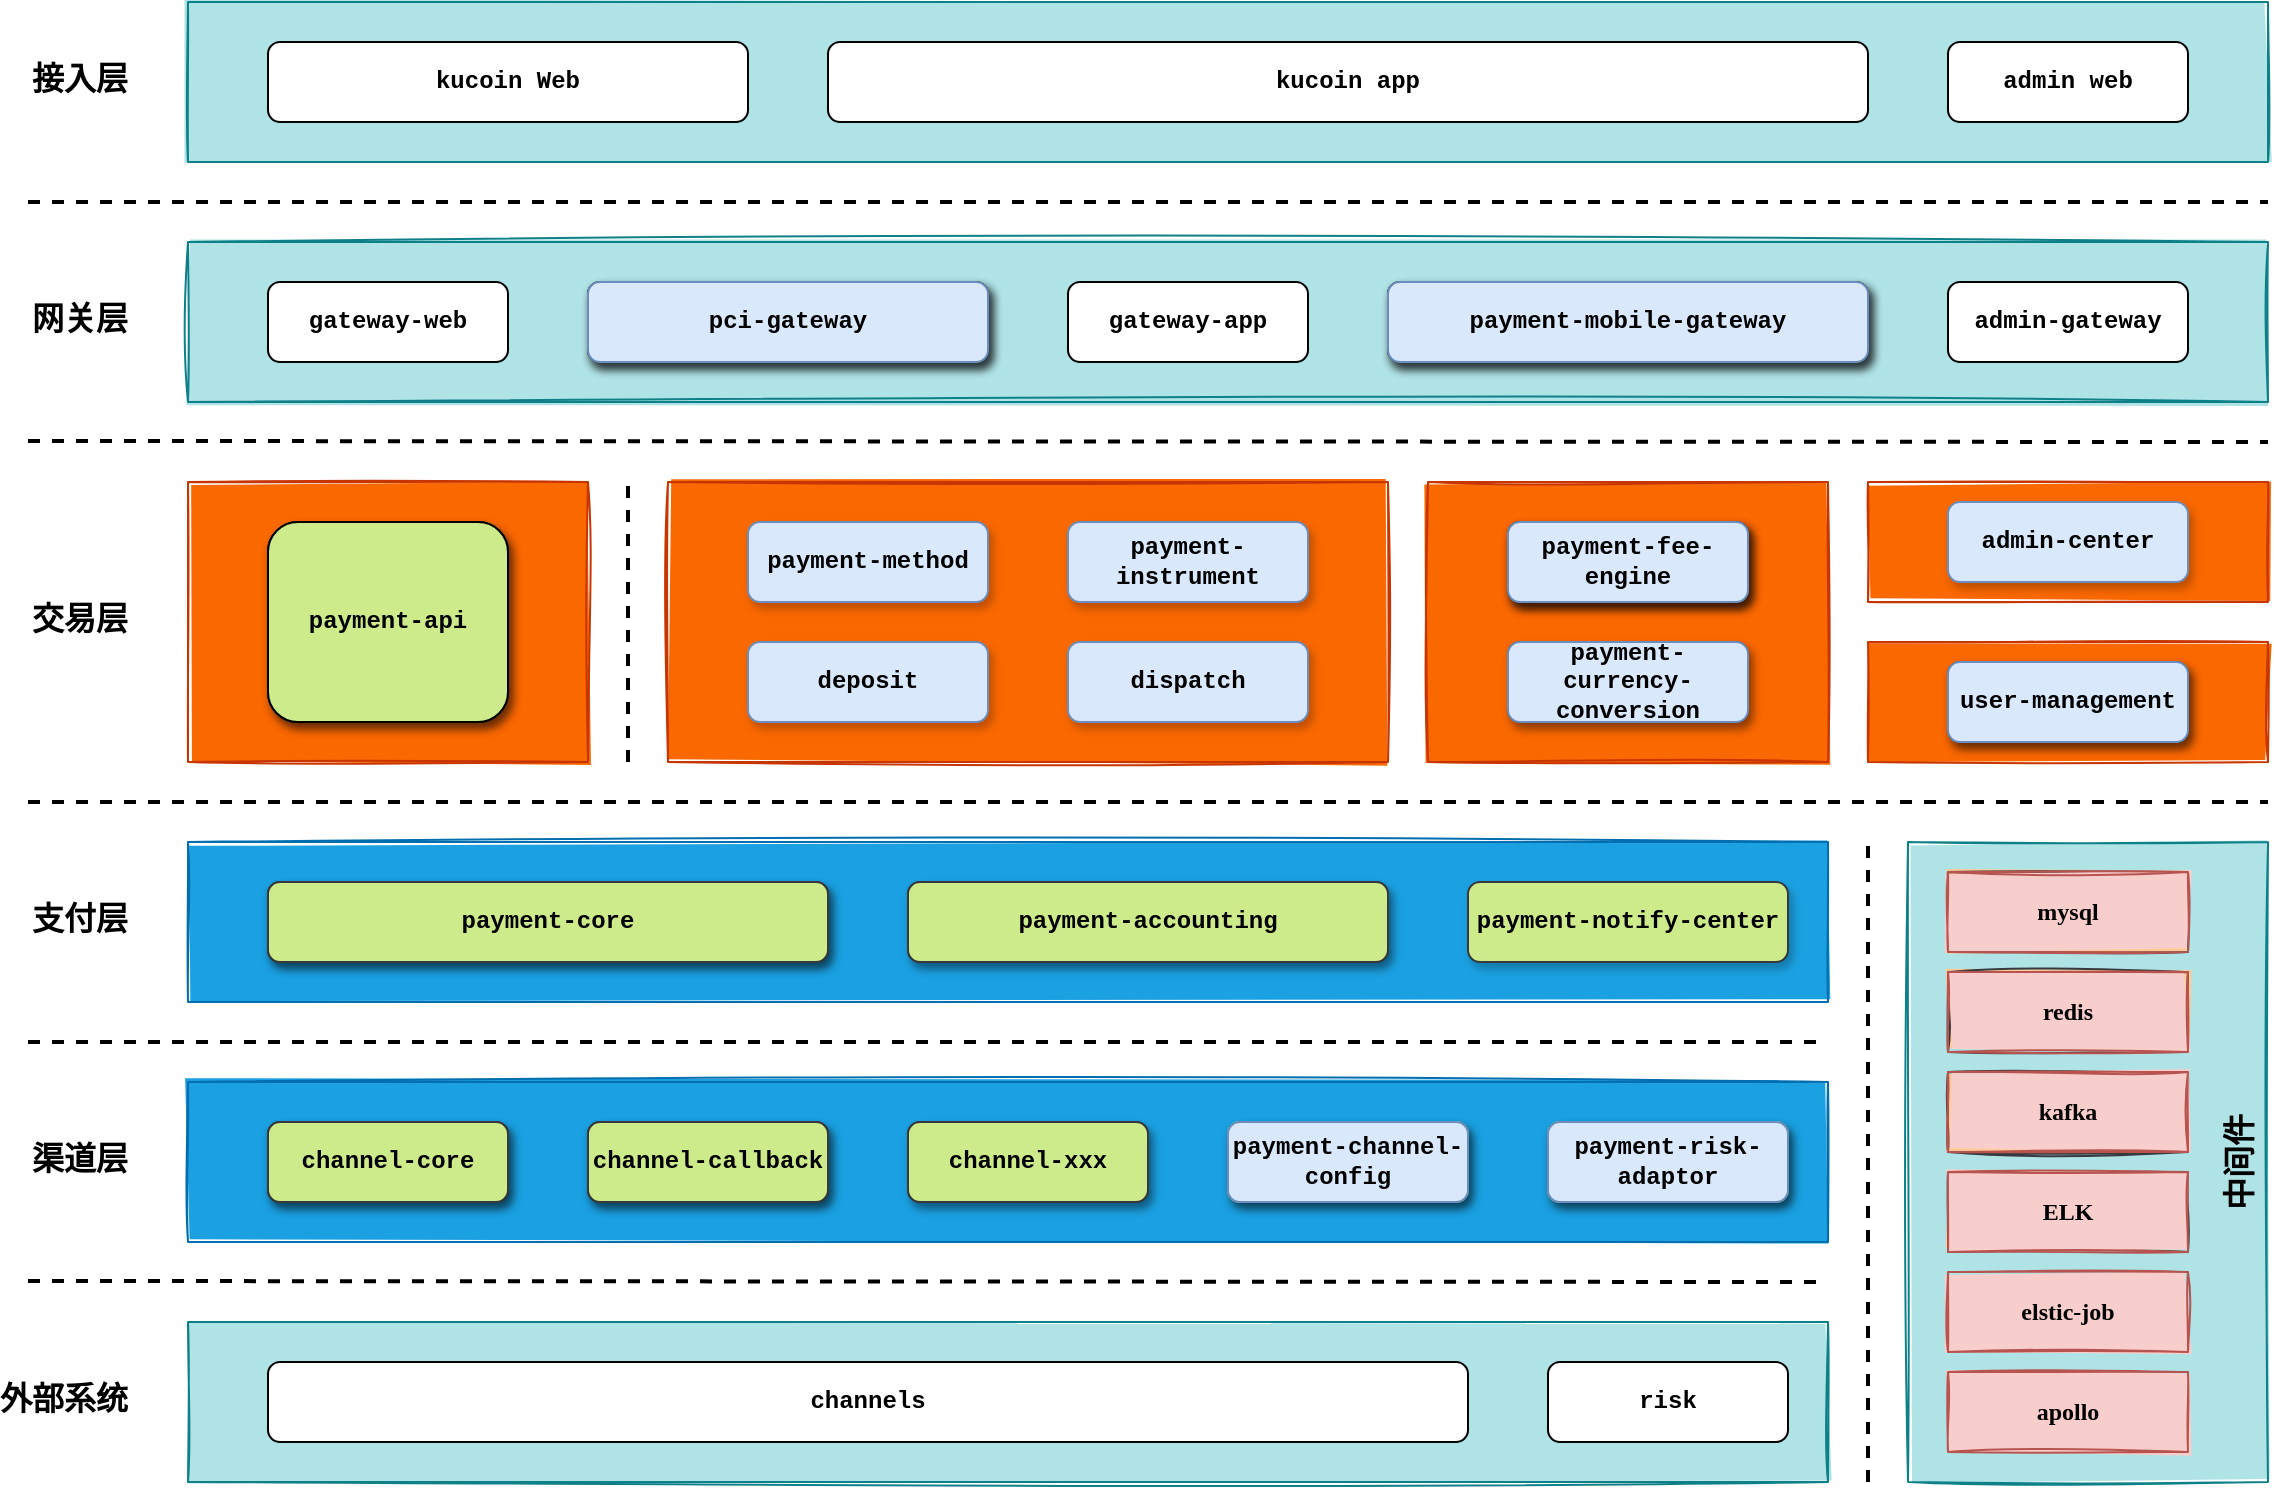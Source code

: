 <mxfile version="18.0.7" type="github" pages="5">
  <diagram name="系统架构图" id="tnhVkNfing4BkGrNmouK">
    <mxGraphModel dx="1822" dy="762" grid="1" gridSize="10" guides="1" tooltips="1" connect="1" arrows="1" fold="1" page="0" pageScale="1" pageWidth="827" pageHeight="1169" math="0" shadow="0">
      <root>
        <mxCell id="4496OtmRwMzeR0xtqqgV-0" />
        <mxCell id="4496OtmRwMzeR0xtqqgV-1" parent="4496OtmRwMzeR0xtqqgV-0" />
        <mxCell id="KfgInK3Bs8OHEqHx1ypt-13" value="" style="rounded=0;whiteSpace=wrap;html=1;fontStyle=1;fontSize=16;gradientDirection=north;glass=0;shadow=0;sketch=1;fillStyle=solid;align=left;verticalAlign=middle;horizontal=1;labelPosition=center;verticalLabelPosition=middle;spacing=30;spacingTop=0;fillColor=#fa6800;strokeColor=#C73500;fontFamily=Courier New;fontColor=#000000;" vertex="1" parent="4496OtmRwMzeR0xtqqgV-1">
          <mxGeometry x="880" y="520" width="200" height="60" as="geometry" />
        </mxCell>
        <mxCell id="KfgInK3Bs8OHEqHx1ypt-10" value="" style="rounded=0;whiteSpace=wrap;html=1;fontStyle=1;fontSize=16;gradientDirection=north;glass=0;shadow=0;sketch=1;fillStyle=solid;align=left;verticalAlign=middle;horizontal=1;labelPosition=center;verticalLabelPosition=middle;spacing=30;spacingTop=0;fillColor=#fa6800;strokeColor=#C73500;fontFamily=Courier New;fontColor=#000000;" vertex="1" parent="4496OtmRwMzeR0xtqqgV-1">
          <mxGeometry x="880" y="440" width="200" height="60" as="geometry" />
        </mxCell>
        <mxCell id="KfgInK3Bs8OHEqHx1ypt-7" value="中间件" style="rounded=0;whiteSpace=wrap;html=1;fontStyle=1;fontSize=16;gradientDirection=north;glass=0;shadow=0;sketch=1;fillStyle=solid;align=center;verticalAlign=bottom;horizontal=0;labelPosition=center;verticalLabelPosition=middle;spacing=3;spacingTop=0;fillColor=#b0e3e6;strokeColor=#0e8088;fontFamily=Courier New;" vertex="1" parent="4496OtmRwMzeR0xtqqgV-1">
          <mxGeometry x="900" y="620" width="180" height="320" as="geometry" />
        </mxCell>
        <mxCell id="KfgInK3Bs8OHEqHx1ypt-5" value="" style="rounded=0;whiteSpace=wrap;html=1;fontStyle=1;fontSize=16;gradientDirection=north;glass=0;shadow=0;sketch=1;fillStyle=solid;align=left;verticalAlign=middle;horizontal=1;labelPosition=center;verticalLabelPosition=middle;spacing=30;spacingTop=0;fillColor=#fa6800;strokeColor=#C73500;fontFamily=Courier New;fontColor=#000000;" vertex="1" parent="4496OtmRwMzeR0xtqqgV-1">
          <mxGeometry x="660" y="440" width="200" height="140" as="geometry" />
        </mxCell>
        <mxCell id="KfgInK3Bs8OHEqHx1ypt-2" value="" style="rounded=0;whiteSpace=wrap;html=1;fontStyle=1;fontSize=16;gradientDirection=north;glass=0;shadow=0;sketch=1;fillStyle=solid;align=left;verticalAlign=middle;horizontal=1;labelPosition=center;verticalLabelPosition=middle;spacing=30;spacingTop=0;fillColor=#fa6800;strokeColor=#C73500;fontFamily=Courier New;fontColor=#000000;" vertex="1" parent="4496OtmRwMzeR0xtqqgV-1">
          <mxGeometry x="280" y="440" width="360" height="140" as="geometry" />
        </mxCell>
        <mxCell id="KfgInK3Bs8OHEqHx1ypt-1" value="外部系统" style="rounded=0;whiteSpace=wrap;html=1;fontStyle=1;fontSize=16;gradientDirection=north;glass=0;shadow=0;sketch=1;fillStyle=solid;align=right;verticalAlign=middle;horizontal=1;labelPosition=left;verticalLabelPosition=middle;spacing=30;spacingTop=0;fontFamily=Courier New;fillColor=#b0e3e6;strokeColor=#0e8088;" vertex="1" parent="4496OtmRwMzeR0xtqqgV-1">
          <mxGeometry x="40" y="860" width="820" height="80" as="geometry" />
        </mxCell>
        <mxCell id="KfgInK3Bs8OHEqHx1ypt-0" value="渠道层" style="rounded=0;whiteSpace=wrap;html=1;fontStyle=1;fontSize=16;gradientDirection=north;glass=0;shadow=0;sketch=1;fillStyle=solid;align=right;verticalAlign=middle;horizontal=1;labelPosition=left;verticalLabelPosition=middle;spacing=30;spacingTop=0;fillColor=#1ba1e2;strokeColor=#006EAF;fontFamily=Courier New;fontColor=#000000;" vertex="1" parent="4496OtmRwMzeR0xtqqgV-1">
          <mxGeometry x="40" y="740" width="820" height="80" as="geometry" />
        </mxCell>
        <mxCell id="pjaib-thOwxehhcMK1a4-15" value="支付层" style="rounded=0;whiteSpace=wrap;html=1;fontStyle=1;fontSize=16;gradientDirection=north;glass=0;shadow=0;sketch=1;fillStyle=solid;align=right;verticalAlign=middle;horizontal=1;labelPosition=left;verticalLabelPosition=middle;spacing=30;spacingTop=0;fontFamily=Courier New;fillColor=#1ba1e2;strokeColor=#006EAF;fontColor=#000000;" vertex="1" parent="4496OtmRwMzeR0xtqqgV-1">
          <mxGeometry x="40" y="620" width="820" height="80" as="geometry" />
        </mxCell>
        <mxCell id="pjaib-thOwxehhcMK1a4-13" value="交易层" style="rounded=0;whiteSpace=wrap;html=1;fontStyle=1;fontSize=16;gradientDirection=north;glass=0;shadow=0;sketch=1;fillStyle=solid;align=right;verticalAlign=middle;horizontal=1;labelPosition=left;verticalLabelPosition=middle;spacing=30;spacingTop=0;fillColor=#fa6800;strokeColor=#C73500;fontFamily=Courier New;fontColor=#000000;" vertex="1" parent="4496OtmRwMzeR0xtqqgV-1">
          <mxGeometry x="40" y="440" width="200" height="140" as="geometry" />
        </mxCell>
        <mxCell id="4496OtmRwMzeR0xtqqgV-10" value="接入层" style="rounded=0;whiteSpace=wrap;html=1;fontStyle=1;fontSize=16;gradientDirection=north;glass=0;shadow=0;sketch=1;fillStyle=solid;align=right;verticalAlign=middle;horizontal=1;labelPosition=left;verticalLabelPosition=middle;spacing=30;spacingTop=0;fontFamily=Courier New;fillColor=#b0e3e6;strokeColor=#0e8088;" vertex="1" parent="4496OtmRwMzeR0xtqqgV-1">
          <mxGeometry x="40" y="200" width="1040" height="80" as="geometry" />
        </mxCell>
        <mxCell id="pjaib-thOwxehhcMK1a4-10" value="网关层" style="rounded=0;whiteSpace=wrap;html=1;fontStyle=1;fontSize=16;gradientDirection=north;glass=0;shadow=0;sketch=1;fillStyle=solid;align=right;verticalAlign=middle;horizontal=1;labelPosition=left;verticalLabelPosition=middle;spacing=30;spacingTop=0;fontFamily=Courier New;fillColor=#b0e3e6;strokeColor=#0e8088;" vertex="1" parent="4496OtmRwMzeR0xtqqgV-1">
          <mxGeometry x="40" y="320" width="1040" height="80" as="geometry" />
        </mxCell>
        <mxCell id="4496OtmRwMzeR0xtqqgV-20" value="payment-api" style="rounded=1;whiteSpace=wrap;html=1;fontStyle=1;fontSize=12;fillColor=#cdeb8b;strokeColor=#36393d;sketch=0;shadow=1;glass=0;gradientDirection=north;fillStyle=solid;fontFamily=Courier New;" vertex="1" parent="4496OtmRwMzeR0xtqqgV-1">
          <mxGeometry x="80" y="460" width="120" height="100" as="geometry" />
        </mxCell>
        <mxCell id="4496OtmRwMzeR0xtqqgV-29" value="channel-core" style="rounded=1;whiteSpace=wrap;html=1;fontStyle=1;fontSize=12;fillColor=#cdeb8b;strokeColor=#36393d;sketch=0;shadow=1;glass=0;fillStyle=solid;fontFamily=Courier New;" vertex="1" parent="4496OtmRwMzeR0xtqqgV-1">
          <mxGeometry x="80" y="760" width="120" height="40" as="geometry" />
        </mxCell>
        <mxCell id="4496OtmRwMzeR0xtqqgV-35" value="channel-xxx" style="rounded=1;whiteSpace=wrap;html=1;fontStyle=1;fontSize=12;fillColor=#cdeb8b;strokeColor=#36393d;sketch=0;shadow=1;glass=0;gradientDirection=north;fillStyle=solid;fontFamily=Courier New;" vertex="1" parent="4496OtmRwMzeR0xtqqgV-1">
          <mxGeometry x="400" y="760" width="120" height="40" as="geometry" />
        </mxCell>
        <mxCell id="4496OtmRwMzeR0xtqqgV-38" value="channels" style="rounded=1;whiteSpace=wrap;html=1;fontStyle=1;fontSize=12;sketch=0;shadow=0;glass=0;fillStyle=solid;fontFamily=Courier New;" vertex="1" parent="4496OtmRwMzeR0xtqqgV-1">
          <mxGeometry x="80" y="880" width="600" height="40" as="geometry" />
        </mxCell>
        <mxCell id="4496OtmRwMzeR0xtqqgV-40" value="channel-callback" style="rounded=1;whiteSpace=wrap;html=1;fontStyle=1;fontSize=12;fillColor=#cdeb8b;strokeColor=#36393d;sketch=0;shadow=1;glass=0;fillStyle=solid;fontFamily=Courier New;" vertex="1" parent="4496OtmRwMzeR0xtqqgV-1">
          <mxGeometry x="240" y="760" width="120" height="40" as="geometry" />
        </mxCell>
        <mxCell id="4496OtmRwMzeR0xtqqgV-42" value="mysql" style="rounded=0;whiteSpace=wrap;html=1;fontStyle=1;fontSize=12;sketch=1;shadow=0;glass=0;fillStyle=solid;fillColor=#ffcc99;strokeColor=#36393d;fontFamily=Courier New;" vertex="1" parent="4496OtmRwMzeR0xtqqgV-1">
          <mxGeometry x="920" y="635" width="120" height="40" as="geometry" />
        </mxCell>
        <mxCell id="4496OtmRwMzeR0xtqqgV-44" value="admin-center" style="rounded=1;whiteSpace=wrap;html=1;fontStyle=1;fontSize=12;fillColor=#dae8fc;strokeColor=#6c8ebf;sketch=0;shadow=1;glass=0;gradientDirection=north;fillStyle=solid;fontFamily=Courier New;" vertex="1" parent="4496OtmRwMzeR0xtqqgV-1">
          <mxGeometry x="920" y="450" width="120" height="40" as="geometry" />
        </mxCell>
        <mxCell id="4496OtmRwMzeR0xtqqgV-45" value="payment-notify-center" style="rounded=1;whiteSpace=wrap;html=1;fontStyle=1;fontSize=12;fillColor=#cdeb8b;strokeColor=#36393d;sketch=0;shadow=1;glass=0;gradientDirection=north;fillStyle=solid;fontFamily=Courier New;" vertex="1" parent="4496OtmRwMzeR0xtqqgV-1">
          <mxGeometry x="680" y="640" width="160" height="40" as="geometry" />
        </mxCell>
        <mxCell id="4496OtmRwMzeR0xtqqgV-47" value="payment-core" style="rounded=1;whiteSpace=wrap;html=1;fontStyle=1;fontSize=12;fillColor=#cdeb8b;strokeColor=#36393d;sketch=0;shadow=1;glass=0;gradientDirection=north;fillStyle=solid;fontFamily=Courier New;" vertex="1" parent="4496OtmRwMzeR0xtqqgV-1">
          <mxGeometry x="80" y="640" width="280" height="40" as="geometry" />
        </mxCell>
        <mxCell id="4496OtmRwMzeR0xtqqgV-49" value="payment-channel-config" style="rounded=1;whiteSpace=wrap;html=1;fontStyle=1;fontSize=12;fillColor=#d5e8d4;strokeColor=#82b366;sketch=0;shadow=1;glass=0;gradientDirection=north;fillStyle=solid;fontFamily=Courier New;fontColor=#000000;" vertex="1" parent="4496OtmRwMzeR0xtqqgV-1">
          <mxGeometry x="560" y="760" width="120" height="40" as="geometry" />
        </mxCell>
        <mxCell id="4496OtmRwMzeR0xtqqgV-53" value="payment-&lt;br&gt;accounting" style="rounded=1;whiteSpace=wrap;html=1;fontStyle=1;fontSize=12;fillColor=#cdeb8b;strokeColor=#36393d;sketch=0;shadow=1;glass=0;gradientDirection=north;fillStyle=solid;fontFamily=Courier New;" vertex="1" parent="4496OtmRwMzeR0xtqqgV-1">
          <mxGeometry x="400" y="640" width="240" height="40" as="geometry" />
        </mxCell>
        <mxCell id="4496OtmRwMzeR0xtqqgV-54" value="payment-fee-engine" style="rounded=1;whiteSpace=wrap;html=1;fontStyle=1;fontSize=12;fillColor=#d5e8d4;strokeColor=#82b366;sketch=0;shadow=1;glass=0;gradientDirection=north;fillStyle=solid;fontFamily=Courier New;fontColor=#000000;" vertex="1" parent="4496OtmRwMzeR0xtqqgV-1">
          <mxGeometry x="700" y="460" width="120" height="40" as="geometry" />
        </mxCell>
        <mxCell id="4496OtmRwMzeR0xtqqgV-56" value="gateway-web" style="rounded=1;whiteSpace=wrap;html=1;fontStyle=1;fontSize=12;sketch=0;shadow=0;glass=0;fillStyle=solid;fontFamily=Courier New;" vertex="1" parent="4496OtmRwMzeR0xtqqgV-1">
          <mxGeometry x="80" y="340" width="120" height="40" as="geometry" />
        </mxCell>
        <mxCell id="4496OtmRwMzeR0xtqqgV-58" value="gateway-app" style="rounded=1;whiteSpace=wrap;html=1;fontStyle=1;fontSize=12;sketch=0;shadow=0;glass=0;fillStyle=solid;fontFamily=Courier New;" vertex="1" parent="4496OtmRwMzeR0xtqqgV-1">
          <mxGeometry x="480" y="340" width="120" height="40" as="geometry" />
        </mxCell>
        <mxCell id="4496OtmRwMzeR0xtqqgV-59" value="payment-mobile-gateway" style="rounded=1;whiteSpace=wrap;html=1;fontStyle=1;fontSize=12;fillColor=#d5e8d4;strokeColor=#82b366;sketch=0;shadow=1;glass=0;gradientDirection=north;fillStyle=solid;fontFamily=Courier New;fontColor=#000000;" vertex="1" parent="4496OtmRwMzeR0xtqqgV-1">
          <mxGeometry x="640" y="340" width="240" height="40" as="geometry" />
        </mxCell>
        <mxCell id="4496OtmRwMzeR0xtqqgV-66" value="deposit" style="rounded=1;whiteSpace=wrap;html=1;fontStyle=1;fontSize=12;sketch=0;shadow=1;glass=0;fillStyle=solid;fontFamily=Courier New;fillColor=#dae8fc;strokeColor=#6c8ebf;" vertex="1" parent="4496OtmRwMzeR0xtqqgV-1">
          <mxGeometry x="320" y="520" width="120" height="40" as="geometry" />
        </mxCell>
        <mxCell id="4496OtmRwMzeR0xtqqgV-68" value="dispatch" style="rounded=1;whiteSpace=wrap;html=1;fontStyle=1;fontSize=12;sketch=0;shadow=1;glass=0;fillStyle=solid;fontFamily=Courier New;fillColor=#dae8fc;strokeColor=#6c8ebf;" vertex="1" parent="4496OtmRwMzeR0xtqqgV-1">
          <mxGeometry x="480" y="520" width="120" height="40" as="geometry" />
        </mxCell>
        <mxCell id="4496OtmRwMzeR0xtqqgV-70" value="payment-instrument" style="rounded=1;whiteSpace=wrap;html=1;fontStyle=1;fontSize=12;sketch=0;shadow=1;glass=0;fillColor=#dae8fc;fillStyle=solid;strokeColor=#6c8ebf;fontFamily=Courier New;" vertex="1" parent="4496OtmRwMzeR0xtqqgV-1">
          <mxGeometry x="480" y="460" width="120" height="40" as="geometry" />
        </mxCell>
        <mxCell id="4496OtmRwMzeR0xtqqgV-71" value="payment-currency-conversion" style="rounded=1;whiteSpace=wrap;html=1;fontStyle=1;fontSize=12;sketch=0;shadow=1;glass=0;fillColor=#cdeb8b;fillStyle=solid;strokeColor=#36393d;fontFamily=Courier New;" vertex="1" parent="4496OtmRwMzeR0xtqqgV-1">
          <mxGeometry x="700" y="520" width="120" height="40" as="geometry" />
        </mxCell>
        <mxCell id="4496OtmRwMzeR0xtqqgV-72" value="&lt;span style=&quot;&quot;&gt;user-management&lt;/span&gt;" style="rounded=1;whiteSpace=wrap;html=1;fontStyle=1;fontSize=12;fillColor=#d5e8d4;strokeColor=#82b366;sketch=0;shadow=1;glass=0;gradientDirection=north;fillStyle=solid;fontFamily=Courier New;fontColor=#000000;" vertex="1" parent="4496OtmRwMzeR0xtqqgV-1">
          <mxGeometry x="920" y="530" width="120" height="40" as="geometry" />
        </mxCell>
        <mxCell id="4496OtmRwMzeR0xtqqgV-73" value="admin-gateway" style="rounded=1;whiteSpace=wrap;html=1;fontStyle=1;fontSize=12;sketch=0;shadow=0;glass=0;fillStyle=solid;fontFamily=Courier New;" vertex="1" parent="4496OtmRwMzeR0xtqqgV-1">
          <mxGeometry x="920" y="340" width="120" height="40" as="geometry" />
        </mxCell>
        <mxCell id="4496OtmRwMzeR0xtqqgV-74" value="payment-risk-adaptor" style="rounded=1;whiteSpace=wrap;html=1;fontStyle=1;fontSize=12;fillColor=#d5e8d4;strokeColor=#82b366;sketch=0;shadow=1;glass=0;gradientDirection=north;fillStyle=solid;fontFamily=Courier New;fontColor=#000000;" vertex="1" parent="4496OtmRwMzeR0xtqqgV-1">
          <mxGeometry x="720" y="760" width="120" height="40" as="geometry" />
        </mxCell>
        <mxCell id="4496OtmRwMzeR0xtqqgV-75" value="risk" style="rounded=1;whiteSpace=wrap;html=1;fontStyle=1;fontSize=12;sketch=0;shadow=0;glass=0;fillStyle=solid;fontFamily=Courier New;" vertex="1" parent="4496OtmRwMzeR0xtqqgV-1">
          <mxGeometry x="720" y="880" width="120" height="40" as="geometry" />
        </mxCell>
        <mxCell id="-4e1YOkpoq1vENM06FBK-0" value="payment-method" style="rounded=1;whiteSpace=wrap;html=1;fontStyle=1;fontSize=12;fillColor=#dae8fc;strokeColor=#6c8ebf;sketch=0;shadow=1;glass=0;gradientDirection=north;fillStyle=solid;fontFamily=Courier New;" vertex="1" parent="4496OtmRwMzeR0xtqqgV-1">
          <mxGeometry x="320" y="460" width="120" height="40" as="geometry" />
        </mxCell>
        <mxCell id="pjaib-thOwxehhcMK1a4-0" value="kucoin Web" style="rounded=1;whiteSpace=wrap;html=1;fontStyle=1;fontSize=12;gradientDirection=north;glass=0;shadow=0;sketch=0;fillStyle=solid;fontFamily=Courier New;" vertex="1" parent="4496OtmRwMzeR0xtqqgV-1">
          <mxGeometry x="80" y="220" width="240" height="40" as="geometry" />
        </mxCell>
        <mxCell id="pjaib-thOwxehhcMK1a4-4" value="kucoin app" style="rounded=1;whiteSpace=wrap;html=1;fontStyle=1;fontSize=12;gradientDirection=north;glass=0;shadow=0;sketch=0;fillStyle=solid;fontFamily=Courier New;" vertex="1" parent="4496OtmRwMzeR0xtqqgV-1">
          <mxGeometry x="360" y="220" width="520" height="40" as="geometry" />
        </mxCell>
        <mxCell id="pjaib-thOwxehhcMK1a4-5" value="admin web" style="rounded=1;whiteSpace=wrap;html=1;fontStyle=1;fontSize=12;gradientDirection=north;glass=0;shadow=0;sketch=0;fillStyle=solid;fontFamily=Courier New;" vertex="1" parent="4496OtmRwMzeR0xtqqgV-1">
          <mxGeometry x="920" y="220" width="120" height="40" as="geometry" />
        </mxCell>
        <mxCell id="pjaib-thOwxehhcMK1a4-11" value="" style="endArrow=none;dashed=1;html=1;rounded=0;shadow=0;sketch=0;fontSize=16;endSize=6;strokeWidth=2;spacing=1;fontFamily=Courier New;fontColor=#000000;fontStyle=1;" edge="1" parent="4496OtmRwMzeR0xtqqgV-1">
          <mxGeometry width="50" height="50" relative="1" as="geometry">
            <mxPoint x="-40" y="300" as="sourcePoint" />
            <mxPoint x="1080" y="300" as="targetPoint" />
            <Array as="points" />
          </mxGeometry>
        </mxCell>
        <mxCell id="pjaib-thOwxehhcMK1a4-14" value="" style="endArrow=none;dashed=1;html=1;rounded=0;shadow=0;sketch=0;fontSize=16;endSize=6;strokeWidth=2;spacing=1;fontFamily=Courier New;fontColor=#000000;fontStyle=1;" edge="1" parent="4496OtmRwMzeR0xtqqgV-1">
          <mxGeometry width="50" height="50" relative="1" as="geometry">
            <mxPoint x="-40" y="419.5" as="sourcePoint" />
            <mxPoint x="1080" y="420" as="targetPoint" />
            <Array as="points" />
          </mxGeometry>
        </mxCell>
        <mxCell id="pjaib-thOwxehhcMK1a4-16" value="" style="endArrow=none;dashed=1;html=1;rounded=0;shadow=0;sketch=0;fontSize=16;endSize=6;strokeWidth=2;spacing=1;fontFamily=Courier New;fontColor=#000000;fontStyle=1;" edge="1" parent="4496OtmRwMzeR0xtqqgV-1">
          <mxGeometry width="50" height="50" relative="1" as="geometry">
            <mxPoint x="-40" y="600" as="sourcePoint" />
            <mxPoint x="1080" y="600" as="targetPoint" />
            <Array as="points" />
          </mxGeometry>
        </mxCell>
        <mxCell id="KfgInK3Bs8OHEqHx1ypt-3" value="" style="endArrow=none;html=1;rounded=0;shadow=0;sketch=0;fontSize=16;endSize=6;strokeWidth=2;dashed=1;fontFamily=Courier New;fontColor=#000000;fontStyle=1;" edge="1" parent="4496OtmRwMzeR0xtqqgV-1">
          <mxGeometry width="50" height="50" relative="1" as="geometry">
            <mxPoint x="260" y="580" as="sourcePoint" />
            <mxPoint x="260" y="440" as="targetPoint" />
          </mxGeometry>
        </mxCell>
        <mxCell id="KfgInK3Bs8OHEqHx1ypt-8" value="pci-gateway" style="rounded=1;whiteSpace=wrap;html=1;fontStyle=1;fontSize=12;sketch=0;shadow=1;glass=0;fillColor=#d5e8d4;fillStyle=solid;strokeColor=#82b366;fontFamily=Courier New;fontColor=#000000;" vertex="1" parent="4496OtmRwMzeR0xtqqgV-1">
          <mxGeometry x="240" y="340" width="200" height="40" as="geometry" />
        </mxCell>
        <mxCell id="KfgInK3Bs8OHEqHx1ypt-12" value="redis" style="rounded=0;whiteSpace=wrap;html=1;fontStyle=1;fontSize=12;sketch=1;shadow=0;glass=0;fillStyle=solid;fillColor=#ffcc99;strokeColor=#36393d;fontFamily=Courier New;" vertex="1" parent="4496OtmRwMzeR0xtqqgV-1">
          <mxGeometry x="920" y="685" width="120" height="40" as="geometry" />
        </mxCell>
        <mxCell id="KfgInK3Bs8OHEqHx1ypt-15" value="kafka" style="rounded=0;whiteSpace=wrap;html=1;fontStyle=1;fontSize=12;sketch=1;shadow=0;glass=0;fillStyle=solid;fillColor=#ffcc99;strokeColor=#36393d;fontFamily=Courier New;" vertex="1" parent="4496OtmRwMzeR0xtqqgV-1">
          <mxGeometry x="920" y="735" width="120" height="40" as="geometry" />
        </mxCell>
        <mxCell id="KfgInK3Bs8OHEqHx1ypt-16" value="ELK" style="rounded=0;whiteSpace=wrap;html=1;fontStyle=1;fontSize=12;sketch=1;shadow=0;glass=0;fillStyle=solid;fillColor=#ffcc99;strokeColor=#36393d;fontFamily=Courier New;" vertex="1" parent="4496OtmRwMzeR0xtqqgV-1">
          <mxGeometry x="920" y="785" width="120" height="40" as="geometry" />
        </mxCell>
        <mxCell id="KfgInK3Bs8OHEqHx1ypt-17" value="elstic-job" style="rounded=0;whiteSpace=wrap;html=1;fontStyle=1;fontSize=12;sketch=1;shadow=0;glass=0;fillStyle=solid;fillColor=#f8cecc;strokeColor=#b85450;fontFamily=Comic Sans MS;" vertex="1" parent="4496OtmRwMzeR0xtqqgV-1">
          <mxGeometry x="920" y="835" width="120" height="40" as="geometry" />
        </mxCell>
        <mxCell id="KfgInK3Bs8OHEqHx1ypt-18" value="" style="endArrow=none;dashed=1;html=1;rounded=0;shadow=0;sketch=0;fontSize=16;endSize=6;strokeWidth=2;spacing=1;fontFamily=Courier New;fontColor=#000000;fontStyle=1;" edge="1" parent="4496OtmRwMzeR0xtqqgV-1">
          <mxGeometry width="50" height="50" relative="1" as="geometry">
            <mxPoint x="-40" y="720" as="sourcePoint" />
            <mxPoint x="860" y="720" as="targetPoint" />
            <Array as="points" />
          </mxGeometry>
        </mxCell>
        <mxCell id="KfgInK3Bs8OHEqHx1ypt-19" value="" style="endArrow=none;dashed=1;html=1;rounded=0;shadow=0;sketch=0;fontSize=16;endSize=6;strokeWidth=2;spacing=1;fontFamily=Courier New;fontColor=#000000;fontStyle=1;" edge="1" parent="4496OtmRwMzeR0xtqqgV-1">
          <mxGeometry width="50" height="50" relative="1" as="geometry">
            <mxPoint x="-40" y="839.5" as="sourcePoint" />
            <mxPoint x="860" y="840" as="targetPoint" />
            <Array as="points" />
          </mxGeometry>
        </mxCell>
        <mxCell id="KfgInK3Bs8OHEqHx1ypt-20" value="apollo" style="rounded=0;whiteSpace=wrap;html=1;fontStyle=1;fontSize=12;sketch=1;shadow=0;glass=0;fillStyle=solid;fillColor=#f8cecc;strokeColor=#b85450;fontFamily=Comic Sans MS;" vertex="1" parent="4496OtmRwMzeR0xtqqgV-1">
          <mxGeometry x="920" y="885" width="120" height="40" as="geometry" />
        </mxCell>
        <mxCell id="KfgInK3Bs8OHEqHx1ypt-21" value="" style="endArrow=none;html=1;rounded=0;shadow=0;sketch=0;fontSize=16;endSize=6;strokeWidth=2;dashed=1;fontFamily=Courier New;fontColor=#000000;fontStyle=1;" edge="1" parent="4496OtmRwMzeR0xtqqgV-1">
          <mxGeometry width="50" height="50" relative="1" as="geometry">
            <mxPoint x="880" y="940" as="sourcePoint" />
            <mxPoint x="880" y="620" as="targetPoint" />
          </mxGeometry>
        </mxCell>
        <mxCell id="tcfwA7FFlao-8BpwIQE5-4" value="payment-channel-config" style="rounded=1;whiteSpace=wrap;html=1;fontStyle=1;fontSize=12;fillColor=#d5e8d4;strokeColor=#82b366;sketch=0;shadow=1;glass=0;gradientDirection=north;fillStyle=solid;fontFamily=Courier New;fontColor=#000000;" vertex="1" parent="4496OtmRwMzeR0xtqqgV-1">
          <mxGeometry x="560" y="760" width="120" height="40" as="geometry" />
        </mxCell>
        <mxCell id="tcfwA7FFlao-8BpwIQE5-5" value="payment-risk-adaptor" style="rounded=1;whiteSpace=wrap;html=1;fontStyle=1;fontSize=12;fillColor=#d5e8d4;strokeColor=#82b366;sketch=0;shadow=1;glass=0;gradientDirection=north;fillStyle=solid;fontFamily=Courier New;fontColor=#000000;" vertex="1" parent="4496OtmRwMzeR0xtqqgV-1">
          <mxGeometry x="720" y="760" width="120" height="40" as="geometry" />
        </mxCell>
        <mxCell id="tcfwA7FFlao-8BpwIQE5-6" value="pci-gateway" style="rounded=1;whiteSpace=wrap;html=1;fontStyle=1;fontSize=12;sketch=0;shadow=1;glass=0;fillColor=#d5e8d4;fillStyle=solid;strokeColor=#82b366;fontFamily=Courier New;fontColor=#000000;" vertex="1" parent="4496OtmRwMzeR0xtqqgV-1">
          <mxGeometry x="240" y="340" width="200" height="40" as="geometry" />
        </mxCell>
        <mxCell id="tcfwA7FFlao-8BpwIQE5-7" value="payment-mobile-gateway" style="rounded=1;whiteSpace=wrap;html=1;fontStyle=1;fontSize=12;fillColor=#d5e8d4;strokeColor=#82b366;sketch=0;shadow=1;glass=0;gradientDirection=north;fillStyle=solid;fontFamily=Courier New;fontColor=#000000;" vertex="1" parent="4496OtmRwMzeR0xtqqgV-1">
          <mxGeometry x="640" y="340" width="240" height="40" as="geometry" />
        </mxCell>
        <mxCell id="tcfwA7FFlao-8BpwIQE5-8" value="payment-fee-engine" style="rounded=1;whiteSpace=wrap;html=1;fontStyle=1;fontSize=12;fillColor=#d5e8d4;strokeColor=#82b366;sketch=0;shadow=1;glass=0;gradientDirection=north;fillStyle=solid;fontFamily=Courier New;fontColor=#000000;" vertex="1" parent="4496OtmRwMzeR0xtqqgV-1">
          <mxGeometry x="700" y="460" width="120" height="40" as="geometry" />
        </mxCell>
        <mxCell id="tcfwA7FFlao-8BpwIQE5-9" value="payment-channel-config" style="rounded=1;whiteSpace=wrap;html=1;fontStyle=1;fontSize=12;fillColor=#dae8fc;strokeColor=#6c8ebf;sketch=0;shadow=1;glass=0;gradientDirection=north;fillStyle=solid;fontFamily=Courier New;" vertex="1" parent="4496OtmRwMzeR0xtqqgV-1">
          <mxGeometry x="560" y="760" width="120" height="40" as="geometry" />
        </mxCell>
        <mxCell id="tcfwA7FFlao-8BpwIQE5-10" value="payment-risk-adaptor" style="rounded=1;whiteSpace=wrap;html=1;fontStyle=1;fontSize=12;fillColor=#dae8fc;strokeColor=#6c8ebf;sketch=0;shadow=1;glass=0;gradientDirection=north;fillStyle=solid;fontFamily=Courier New;" vertex="1" parent="4496OtmRwMzeR0xtqqgV-1">
          <mxGeometry x="720" y="760" width="120" height="40" as="geometry" />
        </mxCell>
        <mxCell id="tcfwA7FFlao-8BpwIQE5-11" value="pci-gateway" style="rounded=1;whiteSpace=wrap;html=1;fontStyle=1;fontSize=12;sketch=0;shadow=1;glass=0;fillColor=#cdeb8b;fillStyle=solid;strokeColor=#36393d;fontFamily=Courier New;" vertex="1" parent="4496OtmRwMzeR0xtqqgV-1">
          <mxGeometry x="240" y="340" width="200" height="40" as="geometry" />
        </mxCell>
        <mxCell id="tcfwA7FFlao-8BpwIQE5-12" value="payment-mobile-gateway" style="rounded=1;whiteSpace=wrap;html=1;fontStyle=1;fontSize=12;fillColor=#cdeb8b;strokeColor=#36393d;sketch=0;shadow=1;glass=0;gradientDirection=north;fillStyle=solid;fontFamily=Courier New;" vertex="1" parent="4496OtmRwMzeR0xtqqgV-1">
          <mxGeometry x="640" y="340" width="240" height="40" as="geometry" />
        </mxCell>
        <mxCell id="tcfwA7FFlao-8BpwIQE5-13" value="payment-fee-engine" style="rounded=1;whiteSpace=wrap;html=1;fontStyle=1;fontSize=12;fillColor=#cdeb8b;strokeColor=#36393d;sketch=0;shadow=1;glass=0;gradientDirection=north;fillStyle=solid;fontFamily=Courier New;" vertex="1" parent="4496OtmRwMzeR0xtqqgV-1">
          <mxGeometry x="700" y="460" width="120" height="40" as="geometry" />
        </mxCell>
        <mxCell id="tcfwA7FFlao-8BpwIQE5-14" value="&lt;span style=&quot;&quot;&gt;user-management&lt;/span&gt;" style="rounded=1;whiteSpace=wrap;html=1;fontStyle=1;fontSize=12;fillColor=#cdeb8b;strokeColor=#36393d;sketch=0;shadow=1;glass=0;gradientDirection=north;fillStyle=solid;fontFamily=Courier New;" vertex="1" parent="4496OtmRwMzeR0xtqqgV-1">
          <mxGeometry x="920" y="530" width="120" height="40" as="geometry" />
        </mxCell>
        <mxCell id="tcfwA7FFlao-8BpwIQE5-20" value="payment-api" style="rounded=1;whiteSpace=wrap;html=1;fontStyle=1;fontSize=12;fillColor=#ffcccc;strokeColor=#36393d;sketch=0;shadow=1;glass=0;gradientDirection=north;fillStyle=solid;fontFamily=Courier New;" vertex="1" parent="4496OtmRwMzeR0xtqqgV-1">
          <mxGeometry x="80" y="460" width="120" height="100" as="geometry" />
        </mxCell>
        <mxCell id="tcfwA7FFlao-8BpwIQE5-21" value="payment-core" style="rounded=1;whiteSpace=wrap;html=1;fontStyle=1;fontSize=12;fillColor=#ffcccc;strokeColor=#36393d;sketch=0;shadow=1;glass=0;gradientDirection=north;fillStyle=solid;fontFamily=Courier New;" vertex="1" parent="4496OtmRwMzeR0xtqqgV-1">
          <mxGeometry x="80" y="640" width="280" height="40" as="geometry" />
        </mxCell>
        <mxCell id="tcfwA7FFlao-8BpwIQE5-22" value="channel-core" style="rounded=1;whiteSpace=wrap;html=1;fontStyle=1;fontSize=12;fillColor=#ffcccc;strokeColor=#36393d;sketch=0;shadow=1;glass=0;fillStyle=solid;fontFamily=Courier New;" vertex="1" parent="4496OtmRwMzeR0xtqqgV-1">
          <mxGeometry x="80" y="760" width="120" height="40" as="geometry" />
        </mxCell>
        <mxCell id="tcfwA7FFlao-8BpwIQE5-23" value="channel-callback" style="rounded=1;whiteSpace=wrap;html=1;fontStyle=1;fontSize=12;fillColor=#ffcccc;strokeColor=#36393d;sketch=0;shadow=1;glass=0;fillStyle=solid;fontFamily=Courier New;" vertex="1" parent="4496OtmRwMzeR0xtqqgV-1">
          <mxGeometry x="240" y="760" width="120" height="40" as="geometry" />
        </mxCell>
        <mxCell id="tcfwA7FFlao-8BpwIQE5-24" value="channel-xxx" style="rounded=1;whiteSpace=wrap;html=1;fontStyle=1;fontSize=12;fillColor=#cdeb8b;strokeColor=#36393d;sketch=0;shadow=1;glass=0;gradientDirection=north;fillStyle=solid;fontFamily=Courier New;" vertex="1" parent="4496OtmRwMzeR0xtqqgV-1">
          <mxGeometry x="400" y="760" width="120" height="40" as="geometry" />
        </mxCell>
        <mxCell id="tcfwA7FFlao-8BpwIQE5-25" value="payment-accounting" style="rounded=1;whiteSpace=wrap;html=1;fontStyle=1;fontSize=12;fillColor=#cdeb8b;strokeColor=#36393d;sketch=0;shadow=1;glass=0;gradientDirection=north;fillStyle=solid;fontFamily=Courier New;" vertex="1" parent="4496OtmRwMzeR0xtqqgV-1">
          <mxGeometry x="400" y="640" width="240" height="40" as="geometry" />
        </mxCell>
        <mxCell id="tcfwA7FFlao-8BpwIQE5-26" value="pci-gateway" style="rounded=1;whiteSpace=wrap;html=1;fontStyle=1;fontSize=12;sketch=0;shadow=1;glass=0;fillColor=#cdeb8b;fillStyle=solid;strokeColor=#36393d;fontFamily=Courier New;" vertex="1" parent="4496OtmRwMzeR0xtqqgV-1">
          <mxGeometry x="240" y="340" width="200" height="40" as="geometry" />
        </mxCell>
        <mxCell id="tcfwA7FFlao-8BpwIQE5-27" value="payment-mobile-gateway" style="rounded=1;whiteSpace=wrap;html=1;fontStyle=1;fontSize=12;fillColor=#cdeb8b;strokeColor=#36393d;sketch=0;shadow=1;glass=0;gradientDirection=north;fillStyle=solid;fontFamily=Courier New;" vertex="1" parent="4496OtmRwMzeR0xtqqgV-1">
          <mxGeometry x="640" y="340" width="240" height="40" as="geometry" />
        </mxCell>
        <mxCell id="tcfwA7FFlao-8BpwIQE5-28" value="payment-fee-engine" style="rounded=1;whiteSpace=wrap;html=1;fontStyle=1;fontSize=12;fillColor=#cdeb8b;strokeColor=#36393d;sketch=0;shadow=1;glass=0;gradientDirection=north;fillStyle=solid;fontFamily=Courier New;" vertex="1" parent="4496OtmRwMzeR0xtqqgV-1">
          <mxGeometry x="700" y="460" width="120" height="40" as="geometry" />
        </mxCell>
        <mxCell id="tcfwA7FFlao-8BpwIQE5-29" value="pci-gateway" style="rounded=1;whiteSpace=wrap;html=1;fontStyle=1;fontSize=12;sketch=0;shadow=1;glass=0;fillColor=#dae8fc;fillStyle=solid;strokeColor=#6c8ebf;fontFamily=Courier New;" vertex="1" parent="4496OtmRwMzeR0xtqqgV-1">
          <mxGeometry x="240" y="340" width="200" height="40" as="geometry" />
        </mxCell>
        <mxCell id="tcfwA7FFlao-8BpwIQE5-30" value="payment-mobile-gateway" style="rounded=1;whiteSpace=wrap;html=1;fontStyle=1;fontSize=12;fillColor=#dae8fc;strokeColor=#6c8ebf;sketch=0;shadow=1;glass=0;gradientDirection=north;fillStyle=solid;fontFamily=Courier New;" vertex="1" parent="4496OtmRwMzeR0xtqqgV-1">
          <mxGeometry x="640" y="340" width="240" height="40" as="geometry" />
        </mxCell>
        <mxCell id="tcfwA7FFlao-8BpwIQE5-31" value="payment-fee-engine" style="rounded=1;whiteSpace=wrap;html=1;fontStyle=1;fontSize=12;fillColor=#dae8fc;strokeColor=#6c8ebf;sketch=0;shadow=1;glass=0;gradientDirection=north;fillStyle=solid;fontFamily=Courier New;" vertex="1" parent="4496OtmRwMzeR0xtqqgV-1">
          <mxGeometry x="700" y="460" width="120" height="40" as="geometry" />
        </mxCell>
        <mxCell id="tcfwA7FFlao-8BpwIQE5-32" value="payment-currency-conversion" style="rounded=1;whiteSpace=wrap;html=1;fontStyle=1;fontSize=12;sketch=0;shadow=1;glass=0;fillColor=#dae8fc;fillStyle=solid;strokeColor=#6c8ebf;fontFamily=Courier New;" vertex="1" parent="4496OtmRwMzeR0xtqqgV-1">
          <mxGeometry x="700" y="520" width="120" height="40" as="geometry" />
        </mxCell>
        <mxCell id="tcfwA7FFlao-8BpwIQE5-33" value="&lt;span style=&quot;&quot;&gt;user-management&lt;/span&gt;" style="rounded=1;whiteSpace=wrap;html=1;fontStyle=1;fontSize=12;fillColor=#dae8fc;strokeColor=#6c8ebf;sketch=0;shadow=1;glass=0;gradientDirection=north;fillStyle=solid;fontFamily=Courier New;" vertex="1" parent="4496OtmRwMzeR0xtqqgV-1">
          <mxGeometry x="920" y="530" width="120" height="40" as="geometry" />
        </mxCell>
        <mxCell id="tcfwA7FFlao-8BpwIQE5-34" value="payment-api" style="rounded=1;whiteSpace=wrap;html=1;fontStyle=1;fontSize=12;fillColor=#cdeb8b;strokeColor=#000000;sketch=0;shadow=1;glass=0;gradientDirection=north;fillStyle=solid;fontFamily=Courier New;" vertex="1" parent="4496OtmRwMzeR0xtqqgV-1">
          <mxGeometry x="80" y="460" width="120" height="100" as="geometry" />
        </mxCell>
        <mxCell id="tcfwA7FFlao-8BpwIQE5-35" value="payment-core" style="rounded=1;whiteSpace=wrap;html=1;fontStyle=1;fontSize=12;fillColor=#cdeb8b;strokeColor=#36393d;sketch=0;shadow=1;glass=0;gradientDirection=north;fillStyle=solid;fontFamily=Courier New;" vertex="1" parent="4496OtmRwMzeR0xtqqgV-1">
          <mxGeometry x="80" y="640" width="280" height="40" as="geometry" />
        </mxCell>
        <mxCell id="tcfwA7FFlao-8BpwIQE5-36" value="channel-core" style="rounded=1;whiteSpace=wrap;html=1;fontStyle=1;fontSize=12;fillColor=#cdeb8b;strokeColor=#36393d;sketch=0;shadow=1;glass=0;fillStyle=solid;fontFamily=Courier New;" vertex="1" parent="4496OtmRwMzeR0xtqqgV-1">
          <mxGeometry x="80" y="760" width="120" height="40" as="geometry" />
        </mxCell>
        <mxCell id="tcfwA7FFlao-8BpwIQE5-37" value="channel-callback" style="rounded=1;whiteSpace=wrap;html=1;fontStyle=1;fontSize=12;fillColor=#cdeb8b;strokeColor=#36393d;sketch=0;shadow=1;glass=0;fillStyle=solid;fontFamily=Courier New;" vertex="1" parent="4496OtmRwMzeR0xtqqgV-1">
          <mxGeometry x="240" y="760" width="120" height="40" as="geometry" />
        </mxCell>
        <mxCell id="tcfwA7FFlao-8BpwIQE5-38" value="mysql" style="rounded=0;whiteSpace=wrap;html=1;fontStyle=1;fontSize=12;sketch=1;shadow=0;glass=0;fillStyle=solid;fillColor=#f8cecc;strokeColor=#b85450;fontFamily=Comic Sans MS;" vertex="1" parent="4496OtmRwMzeR0xtqqgV-1">
          <mxGeometry x="920" y="635" width="120" height="40" as="geometry" />
        </mxCell>
        <mxCell id="tcfwA7FFlao-8BpwIQE5-39" value="redis" style="rounded=0;whiteSpace=wrap;html=1;fontStyle=1;fontSize=12;sketch=1;shadow=0;glass=0;fillStyle=solid;fillColor=#f8cecc;strokeColor=#b85450;fontFamily=Comic Sans MS;" vertex="1" parent="4496OtmRwMzeR0xtqqgV-1">
          <mxGeometry x="920" y="685" width="120" height="40" as="geometry" />
        </mxCell>
        <mxCell id="tcfwA7FFlao-8BpwIQE5-40" value="kafka" style="rounded=0;whiteSpace=wrap;html=1;fontStyle=1;fontSize=12;sketch=1;shadow=0;glass=0;fillStyle=solid;fillColor=#f8cecc;strokeColor=#b85450;fontFamily=Comic Sans MS;" vertex="1" parent="4496OtmRwMzeR0xtqqgV-1">
          <mxGeometry x="920" y="735" width="120" height="40" as="geometry" />
        </mxCell>
        <mxCell id="tcfwA7FFlao-8BpwIQE5-41" value="ELK" style="rounded=0;whiteSpace=wrap;html=1;fontStyle=1;fontSize=12;sketch=1;shadow=0;glass=0;fillStyle=solid;fillColor=#f8cecc;strokeColor=#b85450;fontFamily=Comic Sans MS;" vertex="1" parent="4496OtmRwMzeR0xtqqgV-1">
          <mxGeometry x="920" y="785" width="120" height="40" as="geometry" />
        </mxCell>
      </root>
    </mxGraphModel>
  </diagram>
  <diagram name="系统交互图" id="bIGx_7WKwOp4VhKBumFi">
    <mxGraphModel dx="1822" dy="762" grid="1" gridSize="10" guides="1" tooltips="1" connect="1" arrows="1" fold="1" page="0" pageScale="1" pageWidth="827" pageHeight="1169" background="none" math="0" shadow="0">
      <root>
        <mxCell id="Cxh6Si0ecEIcZ-AmwRn0-0" />
        <mxCell id="Cxh6Si0ecEIcZ-AmwRn0-1" parent="Cxh6Si0ecEIcZ-AmwRn0-0" />
        <mxCell id="Cxh6Si0ecEIcZ-AmwRn0-2" value="4.9 上分" style="edgeStyle=orthogonalEdgeStyle;orthogonalLoop=1;jettySize=auto;html=1;fontColor=#FF0000;strokeColor=#FF0000;fontStyle=1;fontFamily=Comic Sans MS;sketch=1;fontSize=12;" edge="1" parent="Cxh6Si0ecEIcZ-AmwRn0-1" source="Cxh6Si0ecEIcZ-AmwRn0-6" target="Cxh6Si0ecEIcZ-AmwRn0-33">
          <mxGeometry relative="1" as="geometry">
            <Array as="points">
              <mxPoint x="260" y="500" />
              <mxPoint x="260" y="500" />
            </Array>
          </mxGeometry>
        </mxCell>
        <mxCell id="Cxh6Si0ecEIcZ-AmwRn0-3" value="4.5 接入风控" style="edgeStyle=orthogonalEdgeStyle;orthogonalLoop=1;jettySize=auto;html=1;fontColor=#FF0000;strokeColor=#FF0000;fontStyle=1;fontFamily=Comic Sans MS;sketch=1;fontSize=12;" edge="1" parent="Cxh6Si0ecEIcZ-AmwRn0-1" source="Cxh6Si0ecEIcZ-AmwRn0-6" target="Cxh6Si0ecEIcZ-AmwRn0-15">
          <mxGeometry relative="1" as="geometry">
            <Array as="points">
              <mxPoint x="340" y="660" />
              <mxPoint x="340" y="660" />
            </Array>
          </mxGeometry>
        </mxCell>
        <mxCell id="Cxh6Si0ecEIcZ-AmwRn0-4" value="4.2 用户勾兑" style="edgeStyle=orthogonalEdgeStyle;orthogonalLoop=1;jettySize=auto;html=1;fontColor=#FF0000;strokeColor=#FF0000;fontFamily=Comic Sans MS;fontStyle=1;fontSize=12;" edge="1" parent="Cxh6Si0ecEIcZ-AmwRn0-1" source="Cxh6Si0ecEIcZ-AmwRn0-6" target="Cxh6Si0ecEIcZ-AmwRn0-12">
          <mxGeometry x="-0.333" relative="1" as="geometry">
            <Array as="points">
              <mxPoint x="-100" y="480" />
              <mxPoint x="-100" y="480" />
            </Array>
            <mxPoint as="offset" />
          </mxGeometry>
        </mxCell>
        <mxCell id="Cxh6Si0ecEIcZ-AmwRn0-5" value="4.2 落库" style="edgeStyle=orthogonalEdgeStyle;orthogonalLoop=1;jettySize=auto;html=1;shadow=0;fontSize=12;fontColor=#FF0000;endSize=6;strokeColor=#FF0000;strokeWidth=1;fontStyle=1;fontFamily=Comic Sans MS;sketch=1;" edge="1" parent="Cxh6Si0ecEIcZ-AmwRn0-1" source="Cxh6Si0ecEIcZ-AmwRn0-6" target="Cxh6Si0ecEIcZ-AmwRn0-48">
          <mxGeometry relative="1" as="geometry" />
        </mxCell>
        <mxCell id="Cxh6Si0ecEIcZ-AmwRn0-6" value="channel-core" style="whiteSpace=wrap;html=1;fontStyle=1;fontSize=12;fillColor=#ffe6cc;strokeColor=#d79b00;shadow=0;fontFamily=Comic Sans MS;sketch=1;fillStyle=solid;" vertex="1" parent="Cxh6Si0ecEIcZ-AmwRn0-1">
          <mxGeometry x="-120" y="520" width="800" height="80" as="geometry" />
        </mxCell>
        <mxCell id="Cxh6Si0ecEIcZ-AmwRn0-7" value="4.0 webhook &lt;br style=&quot;font-size: 12px;&quot;&gt;转账结果通知" style="edgeStyle=orthogonalEdgeStyle;orthogonalLoop=1;jettySize=auto;html=1;fontStyle=1;fontSize=12;fontColor=#FF0000;strokeColor=#FF0000;fontFamily=Comic Sans MS;sketch=1;" edge="1" parent="Cxh6Si0ecEIcZ-AmwRn0-1" source="Cxh6Si0ecEIcZ-AmwRn0-8" target="Cxh6Si0ecEIcZ-AmwRn0-10">
          <mxGeometry relative="1" as="geometry" />
        </mxCell>
        <mxCell id="Cxh6Si0ecEIcZ-AmwRn0-8" value="SEPA Transactive" style="whiteSpace=wrap;html=1;fontStyle=1;fontSize=12;fillColor=#f5f5f5;fontColor=#333333;strokeColor=#666666;shadow=0;fontFamily=Comic Sans MS;sketch=1;fillStyle=solid;" vertex="1" parent="Cxh6Si0ecEIcZ-AmwRn0-1">
          <mxGeometry x="-120" y="680" width="120" height="80" as="geometry" />
        </mxCell>
        <mxCell id="Cxh6Si0ecEIcZ-AmwRn0-9" value="4.1 转账结果通知" style="edgeStyle=orthogonalEdgeStyle;orthogonalLoop=1;jettySize=auto;html=1;fontStyle=1;fontSize=12;fontColor=#FF0000;strokeColor=#FF0000;fontFamily=Comic Sans MS;sketch=1;" edge="1" parent="Cxh6Si0ecEIcZ-AmwRn0-1" source="Cxh6Si0ecEIcZ-AmwRn0-10" target="Cxh6Si0ecEIcZ-AmwRn0-6">
          <mxGeometry relative="1" as="geometry">
            <Array as="points">
              <mxPoint x="190" y="680" />
              <mxPoint x="190" y="680" />
            </Array>
          </mxGeometry>
        </mxCell>
        <mxCell id="Cxh6Si0ecEIcZ-AmwRn0-10" value="channel-callback" style="whiteSpace=wrap;html=1;fontStyle=1;fontSize=12;fillColor=#dae8fc;strokeColor=#6c8ebf;shadow=0;fontFamily=Comic Sans MS;sketch=1;fillStyle=solid;" vertex="1" parent="Cxh6Si0ecEIcZ-AmwRn0-1">
          <mxGeometry x="120" y="680" width="120" height="80" as="geometry" />
        </mxCell>
        <mxCell id="Cxh6Si0ecEIcZ-AmwRn0-11" value="4.4 勾兑结果" style="edgeStyle=orthogonalEdgeStyle;orthogonalLoop=1;jettySize=auto;html=1;shadow=0;fontSize=12;fontColor=#FF0000;endSize=6;strokeWidth=1;strokeColor=#FF0000;dashed=1;fontStyle=1;fontFamily=Comic Sans MS;sketch=1;" edge="1" parent="Cxh6Si0ecEIcZ-AmwRn0-1" source="Cxh6Si0ecEIcZ-AmwRn0-12" target="Cxh6Si0ecEIcZ-AmwRn0-6">
          <mxGeometry x="-0.332" relative="1" as="geometry">
            <Array as="points">
              <mxPoint x="-20" y="480" />
              <mxPoint x="-20" y="480" />
            </Array>
            <mxPoint as="offset" />
          </mxGeometry>
        </mxCell>
        <mxCell id="Cxh6Si0ecEIcZ-AmwRn0-12" value="user-management" style="whiteSpace=wrap;html=1;fontStyle=1;fontSize=12;fillColor=#ffe6cc;strokeColor=#d79b00;shadow=0;fontFamily=Comic Sans MS;sketch=1;" vertex="1" parent="Cxh6Si0ecEIcZ-AmwRn0-1">
          <mxGeometry x="-120" y="420" width="120" height="40" as="geometry" />
        </mxCell>
        <mxCell id="Cxh6Si0ecEIcZ-AmwRn0-13" value="4.6 风控上报" style="edgeStyle=orthogonalEdgeStyle;orthogonalLoop=1;jettySize=auto;html=1;fontColor=#FF0000;strokeColor=#FF0000;fontStyle=1;fontFamily=Comic Sans MS;sketch=1;fontSize=12;" edge="1" parent="Cxh6Si0ecEIcZ-AmwRn0-1" source="Cxh6Si0ecEIcZ-AmwRn0-15" target="Cxh6Si0ecEIcZ-AmwRn0-17">
          <mxGeometry relative="1" as="geometry">
            <Array as="points">
              <mxPoint x="460" y="740" />
              <mxPoint x="460" y="740" />
            </Array>
            <mxPoint as="offset" />
          </mxGeometry>
        </mxCell>
        <mxCell id="Cxh6Si0ecEIcZ-AmwRn0-14" value="4.8 风控结果" style="edgeStyle=orthogonalEdgeStyle;orthogonalLoop=1;jettySize=auto;html=1;fontColor=#FF0000;strokeColor=#FF0000;dashed=1;fontStyle=1;fontFamily=Comic Sans MS;sketch=1;fontSize=12;" edge="1" parent="Cxh6Si0ecEIcZ-AmwRn0-1" source="Cxh6Si0ecEIcZ-AmwRn0-15" target="Cxh6Si0ecEIcZ-AmwRn0-6">
          <mxGeometry relative="1" as="geometry">
            <Array as="points">
              <mxPoint x="420" y="650" />
              <mxPoint x="420" y="650" />
            </Array>
          </mxGeometry>
        </mxCell>
        <mxCell id="Cxh6Si0ecEIcZ-AmwRn0-15" value="payment-risk-adaptor" style="whiteSpace=wrap;html=1;fontStyle=1;fontSize=12;fillColor=#ffe6cc;strokeColor=#d79b00;shadow=0;fontFamily=Comic Sans MS;sketch=1;fillStyle=solid;" vertex="1" parent="Cxh6Si0ecEIcZ-AmwRn0-1">
          <mxGeometry x="320" y="680" width="120" height="80" as="geometry" />
        </mxCell>
        <mxCell id="Cxh6Si0ecEIcZ-AmwRn0-16" value="4.7 风控结果" style="edgeStyle=orthogonalEdgeStyle;orthogonalLoop=1;jettySize=auto;html=1;fontColor=#FF0000;strokeColor=#FF0000;dashed=1;fontStyle=1;fontFamily=Comic Sans MS;sketch=1;fontSize=12;" edge="1" parent="Cxh6Si0ecEIcZ-AmwRn0-1" source="Cxh6Si0ecEIcZ-AmwRn0-17" target="Cxh6Si0ecEIcZ-AmwRn0-15">
          <mxGeometry relative="1" as="geometry">
            <Array as="points">
              <mxPoint x="500" y="700" />
              <mxPoint x="500" y="700" />
            </Array>
            <mxPoint as="offset" />
          </mxGeometry>
        </mxCell>
        <mxCell id="Cxh6Si0ecEIcZ-AmwRn0-17" value="risk" style="whiteSpace=wrap;html=1;fontStyle=1;fontSize=12;fillColor=#f5f5f5;fontColor=#333333;strokeColor=#666666;shadow=0;fontFamily=Comic Sans MS;sketch=1;fillStyle=solid;" vertex="1" parent="Cxh6Si0ecEIcZ-AmwRn0-1">
          <mxGeometry x="560" y="680" width="120" height="80" as="geometry" />
        </mxCell>
        <mxCell id="Cxh6Si0ecEIcZ-AmwRn0-18" value="银行转账" style="edgeStyle=orthogonalEdgeStyle;orthogonalLoop=1;jettySize=auto;html=1;fontColor=#FF0000;strokeColor=#FF0000;fontFamily=Comic Sans MS;fontStyle=1;sketch=1;fontSize=12;" edge="1" parent="Cxh6Si0ecEIcZ-AmwRn0-1" source="Cxh6Si0ecEIcZ-AmwRn0-19" target="Cxh6Si0ecEIcZ-AmwRn0-8">
          <mxGeometry x="-0.02" relative="1" as="geometry">
            <Array as="points">
              <mxPoint x="-200" y="720" />
              <mxPoint x="-200" y="720" />
            </Array>
            <mxPoint as="offset" />
          </mxGeometry>
        </mxCell>
        <mxCell id="Cxh6Si0ecEIcZ-AmwRn0-19" value="用户" style="aspect=fixed;html=1;points=[];align=center;image;fontSize=12;image=img/lib/azure2/identity/Users.svg;fontFamily=Comic Sans MS;fontStyle=1;" vertex="1" parent="Cxh6Si0ecEIcZ-AmwRn0-1">
          <mxGeometry x="-280" y="680" width="62" height="67.81" as="geometry" />
        </mxCell>
        <mxCell id="Cxh6Si0ecEIcZ-AmwRn0-20" value="1.2 老用户&lt;br style=&quot;font-size: 12px;&quot;&gt;文案显示查询" style="edgeStyle=orthogonalEdgeStyle;orthogonalLoop=1;jettySize=auto;html=1;strokeColor=#0000FF;fontColor=#0000FF;shadow=0;fontFamily=Comic Sans MS;fontStyle=1;sketch=1;fontSize=12;" edge="1" parent="Cxh6Si0ecEIcZ-AmwRn0-1" source="Cxh6Si0ecEIcZ-AmwRn0-25" target="Cxh6Si0ecEIcZ-AmwRn0-31">
          <mxGeometry relative="1" as="geometry">
            <Array as="points">
              <mxPoint x="20" y="220" />
              <mxPoint x="20" y="220" />
            </Array>
          </mxGeometry>
        </mxCell>
        <mxCell id="Cxh6Si0ecEIcZ-AmwRn0-21" value="3.0 查询银行&lt;br style=&quot;font-size: 12px;&quot;&gt;账户、支付限额" style="edgeStyle=orthogonalEdgeStyle;orthogonalLoop=1;jettySize=auto;html=1;fontColor=#00CC00;strokeColor=#00CC00;shadow=0;fontFamily=Comic Sans MS;fontStyle=1;sketch=1;fontSize=12;" edge="1" parent="Cxh6Si0ecEIcZ-AmwRn0-1" source="Cxh6Si0ecEIcZ-AmwRn0-25" target="Cxh6Si0ecEIcZ-AmwRn0-31">
          <mxGeometry relative="1" as="geometry">
            <Array as="points">
              <mxPoint x="220" y="220" />
              <mxPoint x="220" y="220" />
            </Array>
          </mxGeometry>
        </mxCell>
        <mxCell id="Cxh6Si0ecEIcZ-AmwRn0-22" value="2.0 查询&lt;br style=&quot;font-size: 12px;&quot;&gt;支付方式" style="edgeStyle=orthogonalEdgeStyle;orthogonalLoop=1;jettySize=auto;html=1;strokeColor=#00CC00;fontColor=#00CC00;shadow=0;fontFamily=Comic Sans MS;fontStyle=1;sketch=1;fontSize=12;" edge="1" parent="Cxh6Si0ecEIcZ-AmwRn0-1" source="Cxh6Si0ecEIcZ-AmwRn0-25" target="Cxh6Si0ecEIcZ-AmwRn0-31">
          <mxGeometry relative="1" as="geometry">
            <Array as="points">
              <mxPoint x="100" y="260" />
              <mxPoint x="100" y="260" />
            </Array>
          </mxGeometry>
        </mxCell>
        <mxCell id="Cxh6Si0ecEIcZ-AmwRn0-23" value="3.2 查询附言" style="edgeStyle=orthogonalEdgeStyle;orthogonalLoop=1;jettySize=auto;html=1;fontColor=#00CC00;strokeColor=#00CC00;shadow=0;fontFamily=Comic Sans MS;fontStyle=1;sketch=1;fontSize=12;" edge="1" parent="Cxh6Si0ecEIcZ-AmwRn0-1" source="Cxh6Si0ecEIcZ-AmwRn0-25" target="Cxh6Si0ecEIcZ-AmwRn0-31">
          <mxGeometry relative="1" as="geometry">
            <Array as="points">
              <mxPoint x="320" y="220" />
              <mxPoint x="320" y="220" />
            </Array>
          </mxGeometry>
        </mxCell>
        <mxCell id="Cxh6Si0ecEIcZ-AmwRn0-24" value="5.0 查询充值记录" style="edgeStyle=orthogonalEdgeStyle;orthogonalLoop=1;jettySize=auto;html=1;shadow=0;fontFamily=Comic Sans MS;fontStyle=1;sketch=1;fontSize=12;" edge="1" parent="Cxh6Si0ecEIcZ-AmwRn0-1" source="Cxh6Si0ecEIcZ-AmwRn0-25" target="Cxh6Si0ecEIcZ-AmwRn0-31">
          <mxGeometry relative="1" as="geometry">
            <Array as="points">
              <mxPoint x="440" y="220" />
              <mxPoint x="440" y="220" />
            </Array>
          </mxGeometry>
        </mxCell>
        <mxCell id="Cxh6Si0ecEIcZ-AmwRn0-25" value="kucoin Web / kucoin App" style="whiteSpace=wrap;html=1;fontStyle=1;fontSize=12;fillColor=#f5f5f5;fontColor=#333333;strokeColor=#666666;fontFamily=Comic Sans MS;sketch=1;fillStyle=solid;" vertex="1" parent="Cxh6Si0ecEIcZ-AmwRn0-1">
          <mxGeometry x="-120" y="120" width="640" height="80" as="geometry" />
        </mxCell>
        <mxCell id="Cxh6Si0ecEIcZ-AmwRn0-26" value="2.1 查询支付方式" style="edgeStyle=orthogonalEdgeStyle;orthogonalLoop=1;jettySize=auto;html=1;strokeColor=#00CC00;fontColor=#00CC00;fontFamily=Comic Sans MS;fontStyle=1;fontSize=12;" edge="1" parent="Cxh6Si0ecEIcZ-AmwRn0-1" source="Cxh6Si0ecEIcZ-AmwRn0-31" target="Cxh6Si0ecEIcZ-AmwRn0-39">
          <mxGeometry relative="1" as="geometry">
            <Array as="points">
              <mxPoint x="100" y="390" />
              <mxPoint x="100" y="390" />
            </Array>
          </mxGeometry>
        </mxCell>
        <mxCell id="Cxh6Si0ecEIcZ-AmwRn0-27" value="1.1 新用户&lt;br style=&quot;font-size: 12px;&quot;&gt;KYC" style="edgeStyle=orthogonalEdgeStyle;orthogonalLoop=1;jettySize=auto;html=1;strokeColor=#0000FF;fontColor=#0000FF;fontFamily=Comic Sans MS;fontStyle=1;fontSize=12;" edge="1" parent="Cxh6Si0ecEIcZ-AmwRn0-1" source="Cxh6Si0ecEIcZ-AmwRn0-31" target="Cxh6Si0ecEIcZ-AmwRn0-12">
          <mxGeometry relative="1" as="geometry">
            <Array as="points">
              <mxPoint x="-60" y="390" />
              <mxPoint x="-60" y="390" />
            </Array>
          </mxGeometry>
        </mxCell>
        <mxCell id="Cxh6Si0ecEIcZ-AmwRn0-28" value="5.1 查询充值记录" style="edgeStyle=orthogonalEdgeStyle;orthogonalLoop=1;jettySize=auto;html=1;fontFamily=Comic Sans MS;fontStyle=1;sketch=1;fontSize=12;" edge="1" parent="Cxh6Si0ecEIcZ-AmwRn0-1" source="Cxh6Si0ecEIcZ-AmwRn0-31" target="Cxh6Si0ecEIcZ-AmwRn0-6">
          <mxGeometry x="-0.5" relative="1" as="geometry">
            <Array as="points">
              <mxPoint x="520" y="470" />
              <mxPoint x="520" y="470" />
            </Array>
            <mxPoint as="offset" />
          </mxGeometry>
        </mxCell>
        <mxCell id="Cxh6Si0ecEIcZ-AmwRn0-29" value="6.1 核销" style="edgeStyle=orthogonalEdgeStyle;orthogonalLoop=1;jettySize=auto;html=1;fontFamily=Comic Sans MS;fontStyle=1;sketch=1;fontSize=12;" edge="1" parent="Cxh6Si0ecEIcZ-AmwRn0-1" source="Cxh6Si0ecEIcZ-AmwRn0-31" target="Cxh6Si0ecEIcZ-AmwRn0-37">
          <mxGeometry relative="1" as="geometry">
            <Array as="points">
              <mxPoint x="620" y="380" />
              <mxPoint x="620" y="380" />
            </Array>
          </mxGeometry>
        </mxCell>
        <mxCell id="Cxh6Si0ecEIcZ-AmwRn0-30" value="3.1&amp;nbsp;&lt;span style=&quot;font-size: 12px;&quot;&gt;查询银行&lt;/span&gt;&lt;br style=&quot;font-size: 12px;&quot;&gt;&lt;span style=&quot;font-size: 12px;&quot;&gt;账户、支付限额&lt;/span&gt;" style="edgeStyle=orthogonalEdgeStyle;orthogonalLoop=1;jettySize=auto;html=1;shadow=0;fontSize=12;fontColor=#00CC00;endSize=6;strokeColor=#00CC00;strokeWidth=1;fontFamily=Comic Sans MS;fontStyle=1;" edge="1" parent="Cxh6Si0ecEIcZ-AmwRn0-1" source="Cxh6Si0ecEIcZ-AmwRn0-31" target="Cxh6Si0ecEIcZ-AmwRn0-33">
          <mxGeometry relative="1" as="geometry">
            <Array as="points">
              <mxPoint x="260" y="380" />
              <mxPoint x="260" y="380" />
            </Array>
          </mxGeometry>
        </mxCell>
        <mxCell id="Cxh6Si0ecEIcZ-AmwRn0-31" value="payment-api" style="whiteSpace=wrap;html=1;fontStyle=1;fontSize=12;fillColor=#dae8fc;strokeColor=#6c8ebf;shadow=0;fontFamily=Comic Sans MS;sketch=1;fillStyle=solid;" vertex="1" parent="Cxh6Si0ecEIcZ-AmwRn0-1">
          <mxGeometry x="-120" y="280" width="800" height="80" as="geometry" />
        </mxCell>
        <mxCell id="Cxh6Si0ecEIcZ-AmwRn0-32" value="4.10 通知" style="edgeStyle=orthogonalEdgeStyle;orthogonalLoop=1;jettySize=auto;html=1;shadow=0;fontSize=12;fontColor=#FF0000;endSize=6;strokeColor=#FF0000;strokeWidth=1;fontStyle=1;fontFamily=Comic Sans MS;sketch=1;" edge="1" parent="Cxh6Si0ecEIcZ-AmwRn0-1" source="Cxh6Si0ecEIcZ-AmwRn0-6" target="Cxh6Si0ecEIcZ-AmwRn0-46">
          <mxGeometry relative="1" as="geometry">
            <Array as="points">
              <mxPoint x="420" y="510" />
              <mxPoint x="420" y="510" />
            </Array>
          </mxGeometry>
        </mxCell>
        <mxCell id="Cxh6Si0ecEIcZ-AmwRn0-33" value="deposite" style="whiteSpace=wrap;html=1;fontStyle=1;fontSize=12;fillColor=#dae8fc;strokeColor=#6c8ebf;shadow=0;fontFamily=Comic Sans MS;sketch=1;" vertex="1" parent="Cxh6Si0ecEIcZ-AmwRn0-1">
          <mxGeometry x="200" y="420" width="120" height="40" as="geometry" />
        </mxCell>
        <mxCell id="Cxh6Si0ecEIcZ-AmwRn0-34" value="充值" style="edgeStyle=orthogonalEdgeStyle;orthogonalLoop=1;jettySize=auto;html=1;shadow=0;fontFamily=Comic Sans MS;fontStyle=1;sketch=1;fontSize=12;" edge="1" parent="Cxh6Si0ecEIcZ-AmwRn0-1" source="Cxh6Si0ecEIcZ-AmwRn0-35" target="Cxh6Si0ecEIcZ-AmwRn0-25">
          <mxGeometry relative="1" as="geometry">
            <Array as="points">
              <mxPoint x="-150" y="160" />
              <mxPoint x="-150" y="160" />
            </Array>
          </mxGeometry>
        </mxCell>
        <mxCell id="Cxh6Si0ecEIcZ-AmwRn0-35" value="用户" style="aspect=fixed;html=1;points=[];align=center;image;fontSize=12;image=img/lib/azure2/identity/Users.svg;fontFamily=Comic Sans MS;fontStyle=1;" vertex="1" parent="Cxh6Si0ecEIcZ-AmwRn0-1">
          <mxGeometry x="-280" y="126.1" width="62" height="67.81" as="geometry" />
        </mxCell>
        <mxCell id="Cxh6Si0ecEIcZ-AmwRn0-36" value="6.2 核销" style="edgeStyle=orthogonalEdgeStyle;orthogonalLoop=1;jettySize=auto;html=1;shadow=0;fontSize=12;fontColor=#000000;endSize=6;strokeWidth=1;entryX=0.925;entryY=0;entryDx=0;entryDy=0;entryPerimeter=0;fontFamily=Comic Sans MS;fontStyle=1;sketch=1;" edge="1" parent="Cxh6Si0ecEIcZ-AmwRn0-1" source="Cxh6Si0ecEIcZ-AmwRn0-37" target="Cxh6Si0ecEIcZ-AmwRn0-6">
          <mxGeometry relative="1" as="geometry" />
        </mxCell>
        <mxCell id="Cxh6Si0ecEIcZ-AmwRn0-37" value="admin-center" style="whiteSpace=wrap;html=1;fontStyle=1;fontSize=12;fillColor=#dae8fc;strokeColor=#6c8ebf;shadow=0;fontFamily=Comic Sans MS;sketch=1;" vertex="1" parent="Cxh6Si0ecEIcZ-AmwRn0-1">
          <mxGeometry x="560" y="420" width="120" height="40" as="geometry" />
        </mxCell>
        <mxCell id="Cxh6Si0ecEIcZ-AmwRn0-38" style="edgeStyle=orthogonalEdgeStyle;orthogonalLoop=1;jettySize=auto;html=1;fontFamily=Comic Sans MS;fontStyle=1;fontSize=12;" edge="1" parent="Cxh6Si0ecEIcZ-AmwRn0-1" source="Cxh6Si0ecEIcZ-AmwRn0-39" target="Cxh6Si0ecEIcZ-AmwRn0-33">
          <mxGeometry relative="1" as="geometry">
            <mxPoint x="100" y="500" as="targetPoint" />
          </mxGeometry>
        </mxCell>
        <mxCell id="Cxh6Si0ecEIcZ-AmwRn0-39" value="payment-method" style="whiteSpace=wrap;html=1;fontStyle=1;fontSize=12;fillColor=#dae8fc;strokeColor=#6c8ebf;shadow=0;fontFamily=Comic Sans MS;sketch=1;" vertex="1" parent="Cxh6Si0ecEIcZ-AmwRn0-1">
          <mxGeometry x="40" y="420" width="120" height="40" as="geometry" />
        </mxCell>
        <mxCell id="Cxh6Si0ecEIcZ-AmwRn0-40" value="同名校验" style="edgeStyle=orthogonalEdgeStyle;orthogonalLoop=1;jettySize=auto;html=1;strokeColor=#FF0000;fontColor=#FF0000;fontStyle=1;fontFamily=Comic Sans MS;sketch=1;rounded=0;fontSize=12;" edge="1" parent="Cxh6Si0ecEIcZ-AmwRn0-1" source="Cxh6Si0ecEIcZ-AmwRn0-17" target="Cxh6Si0ecEIcZ-AmwRn0-17">
          <mxGeometry relative="1" as="geometry">
            <mxPoint x="540" y="630" as="targetPoint" />
            <Array as="points">
              <mxPoint x="580" y="640" />
              <mxPoint x="660" y="640" />
            </Array>
            <mxPoint as="offset" />
          </mxGeometry>
        </mxCell>
        <mxCell id="Cxh6Si0ecEIcZ-AmwRn0-41" value="1.0 新用户 &lt;br style=&quot;font-size: 12px;&quot;&gt;KYC" style="edgeStyle=orthogonalEdgeStyle;orthogonalLoop=1;jettySize=auto;html=1;strokeColor=#0000FF;fontColor=#0000FF;shadow=0;fontFamily=Comic Sans MS;fontStyle=1;sketch=1;fontSize=12;" edge="1" parent="Cxh6Si0ecEIcZ-AmwRn0-1" source="Cxh6Si0ecEIcZ-AmwRn0-25" target="Cxh6Si0ecEIcZ-AmwRn0-31">
          <mxGeometry relative="1" as="geometry">
            <mxPoint x="10" y="210" as="sourcePoint" />
            <mxPoint x="10" y="290" as="targetPoint" />
            <Array as="points">
              <mxPoint x="-60" y="260" />
              <mxPoint x="-60" y="260" />
            </Array>
          </mxGeometry>
        </mxCell>
        <mxCell id="Cxh6Si0ecEIcZ-AmwRn0-42" value="&lt;span style=&quot;font-size: 12px;&quot;&gt;6.0 核销&lt;/span&gt;" style="edgeStyle=orthogonalEdgeStyle;orthogonalLoop=1;jettySize=auto;html=1;shadow=0;fontSize=12;fontColor=#000000;endSize=6;strokeWidth=1;fontFamily=Comic Sans MS;fontStyle=1;sketch=1;" edge="1" parent="Cxh6Si0ecEIcZ-AmwRn0-1" source="Cxh6Si0ecEIcZ-AmwRn0-43" target="Cxh6Si0ecEIcZ-AmwRn0-31">
          <mxGeometry relative="1" as="geometry">
            <Array as="points">
              <mxPoint x="620" y="290" />
              <mxPoint x="620" y="290" />
            </Array>
          </mxGeometry>
        </mxCell>
        <mxCell id="Cxh6Si0ecEIcZ-AmwRn0-43" value="Addmin Web" style="whiteSpace=wrap;html=1;fontStyle=1;fontSize=12;fillColor=#f5f5f5;fontColor=#333333;strokeColor=#666666;shadow=0;fontFamily=Comic Sans MS;sketch=1;fillStyle=solid;" vertex="1" parent="Cxh6Si0ecEIcZ-AmwRn0-1">
          <mxGeometry x="560" y="120" width="120" height="80" as="geometry" />
        </mxCell>
        <mxCell id="Cxh6Si0ecEIcZ-AmwRn0-44" value="异常处理" style="edgeStyle=orthogonalEdgeStyle;orthogonalLoop=1;jettySize=auto;html=1;shadow=0;fontSize=12;fontColor=#000000;endSize=6;strokeWidth=1;fontFamily=Comic Sans MS;fontStyle=1;sketch=1;" edge="1" parent="Cxh6Si0ecEIcZ-AmwRn0-1" source="Cxh6Si0ecEIcZ-AmwRn0-45" target="Cxh6Si0ecEIcZ-AmwRn0-43">
          <mxGeometry relative="1" as="geometry">
            <Array as="points">
              <mxPoint x="740" y="160" />
              <mxPoint x="740" y="160" />
            </Array>
          </mxGeometry>
        </mxCell>
        <mxCell id="Cxh6Si0ecEIcZ-AmwRn0-45" value="运维" style="aspect=fixed;html=1;points=[];align=center;image;fontSize=12;image=img/lib/azure2/identity/Users.svg;fontFamily=Comic Sans MS;fontStyle=1;" vertex="1" parent="Cxh6Si0ecEIcZ-AmwRn0-1">
          <mxGeometry x="760" y="120.0" width="62" height="67.81" as="geometry" />
        </mxCell>
        <mxCell id="Cxh6Si0ecEIcZ-AmwRn0-46" value="payment-notify-center" style="whiteSpace=wrap;html=1;fontStyle=1;fontSize=12;fillColor=#dae8fc;strokeColor=#6c8ebf;shadow=0;fontFamily=Comic Sans MS;sketch=1;" vertex="1" parent="Cxh6Si0ecEIcZ-AmwRn0-1">
          <mxGeometry x="360" y="420" width="120" height="40" as="geometry" />
        </mxCell>
        <mxCell id="Cxh6Si0ecEIcZ-AmwRn0-47" value="4.3 用户勾兑" style="edgeStyle=orthogonalEdgeStyle;orthogonalLoop=1;jettySize=auto;html=1;fontColor=#FF0000;strokeColor=#FF0000;fontStyle=1;fontFamily=Comic Sans MS;sketch=1;fontSize=12;" edge="1" parent="Cxh6Si0ecEIcZ-AmwRn0-1">
          <mxGeometry x="-0.333" relative="1" as="geometry">
            <mxPoint x="-100" y="520" as="sourcePoint" />
            <mxPoint x="-100" y="460" as="targetPoint" />
            <Array as="points">
              <mxPoint x="-100" y="480" />
              <mxPoint x="-100" y="480" />
            </Array>
            <mxPoint as="offset" />
          </mxGeometry>
        </mxCell>
        <mxCell id="Cxh6Si0ecEIcZ-AmwRn0-48" value="" style="outlineConnect=0;fontColor=#232F3E;gradientColor=none;fillColor=#2E27AD;strokeColor=none;dashed=0;verticalLabelPosition=bottom;verticalAlign=top;align=center;html=1;fontSize=12;fontStyle=1;aspect=fixed;pointerEvents=1;shape=mxgraph.aws4.rds_mysql_instance;shadow=0;glass=0;fillStyle=solid;fontFamily=Comic Sans MS;" vertex="1" parent="Cxh6Si0ecEIcZ-AmwRn0-1">
          <mxGeometry x="-280" y="520" width="80" height="80" as="geometry" />
        </mxCell>
      </root>
    </mxGraphModel>
  </diagram>
  <diagram id="s1ZR7lenBuxyFX8-3sta" name="状态机">
    <mxGraphModel dx="1422" dy="762" grid="1" gridSize="10" guides="1" tooltips="1" connect="1" arrows="1" fold="1" page="0" pageScale="1" pageWidth="827" pageHeight="1169" math="0" shadow="0">
      <root>
        <mxCell id="0" />
        <mxCell id="1" parent="0" />
        <mxCell id="-aIKh4P43fMx_vH1sYRz-11" value="FALIED" style="rounded=0;whiteSpace=wrap;html=1;fillColor=#f8cecc;strokeColor=#b85450;" vertex="1" parent="1">
          <mxGeometry x="920" y="360" width="120" height="60" as="geometry" />
        </mxCell>
        <mxCell id="IF9elcWDsAywVQMF-QJl-13" value="channel-core wallet payin&amp;nbsp;状态机" style="rounded=0;whiteSpace=wrap;html=1;fillColor=#dae8fc;strokeColor=#6c8ebf;" parent="1" vertex="1">
          <mxGeometry x="120" width="400" height="40" as="geometry" />
        </mxCell>
        <mxCell id="IF9elcWDsAywVQMF-QJl-14" value="" style="edgeStyle=orthogonalEdgeStyle;rounded=0;orthogonalLoop=1;jettySize=auto;html=1;fontColor=#000000;strokeColor=#000000;" parent="1" source="IF9elcWDsAywVQMF-QJl-17" target="IF9elcWDsAywVQMF-QJl-21" edge="1">
          <mxGeometry relative="1" as="geometry" />
        </mxCell>
        <mxCell id="IF9elcWDsAywVQMF-QJl-15" value="渠道支付失败&lt;br&gt;系统异常&lt;br&gt;&lt;span style=&quot;font-family: &amp;#34;helvetica&amp;#34;&quot;&gt;过期未支付&lt;/span&gt;" style="edgeStyle=orthogonalEdgeStyle;rounded=0;orthogonalLoop=1;jettySize=auto;html=1;fontColor=#000000;strokeColor=#000000;" parent="1" source="IF9elcWDsAywVQMF-QJl-17" target="IF9elcWDsAywVQMF-QJl-24" edge="1">
          <mxGeometry x="-0.52" relative="1" as="geometry">
            <Array as="points">
              <mxPoint x="180" y="870" />
            </Array>
            <mxPoint as="offset" />
          </mxGeometry>
        </mxCell>
        <mxCell id="IF9elcWDsAywVQMF-QJl-17" value="CREATED" style="rounded=0;whiteSpace=wrap;html=1;fillColor=#dae8fc;strokeColor=#6c8ebf;" parent="1" vertex="1">
          <mxGeometry x="120" y="700" width="120" height="60" as="geometry" />
        </mxCell>
        <mxCell id="IF9elcWDsAywVQMF-QJl-18" value="支付成功" style="edgeStyle=orthogonalEdgeStyle;rounded=0;orthogonalLoop=1;jettySize=auto;html=1;fontColor=#000000;strokeColor=#000000;" parent="1" source="IF9elcWDsAywVQMF-QJl-21" target="IF9elcWDsAywVQMF-QJl-22" edge="1">
          <mxGeometry relative="1" as="geometry" />
        </mxCell>
        <mxCell id="IF9elcWDsAywVQMF-QJl-20" value="支付失败&lt;br&gt;&lt;span style=&quot;font-family: &amp;#34;helvetica&amp;#34;&quot;&gt;过期未支付&lt;/span&gt;" style="edgeStyle=orthogonalEdgeStyle;rounded=0;orthogonalLoop=1;jettySize=auto;html=1;fontColor=#000000;strokeColor=#000000;" parent="1" source="IF9elcWDsAywVQMF-QJl-21" target="IF9elcWDsAywVQMF-QJl-24" edge="1">
          <mxGeometry relative="1" as="geometry" />
        </mxCell>
        <mxCell id="IF9elcWDsAywVQMF-QJl-21" value="PROCESSING" style="rounded=0;whiteSpace=wrap;html=1;fontColor=#000000;" parent="1" vertex="1">
          <mxGeometry x="320" y="700" width="120" height="60" as="geometry" />
        </mxCell>
        <mxCell id="IF9elcWDsAywVQMF-QJl-40" value="上分成功" style="edgeStyle=orthogonalEdgeStyle;rounded=0;orthogonalLoop=1;jettySize=auto;html=1;fontColor=#000000;strokeColor=#000000;" parent="1" source="IF9elcWDsAywVQMF-QJl-22" target="IF9elcWDsAywVQMF-QJl-39" edge="1">
          <mxGeometry relative="1" as="geometry" />
        </mxCell>
        <mxCell id="IF9elcWDsAywVQMF-QJl-22" value="PAYIN_COMPLETED" style="rounded=0;whiteSpace=wrap;html=1;fillColor=#fff2cc;strokeColor=#d6b656;" parent="1" vertex="1">
          <mxGeometry x="320" y="560" width="120" height="60" as="geometry" />
        </mxCell>
        <mxCell id="IF9elcWDsAywVQMF-QJl-24" value="FALIED" style="rounded=0;whiteSpace=wrap;html=1;fillColor=#f8cecc;strokeColor=#b85450;" parent="1" vertex="1">
          <mxGeometry x="320" y="840" width="120" height="60" as="geometry" />
        </mxCell>
        <mxCell id="IF9elcWDsAywVQMF-QJl-25" value="payment-core payin 状态机" style="rounded=0;whiteSpace=wrap;html=1;fillColor=#dae8fc;strokeColor=#6c8ebf;" parent="1" vertex="1">
          <mxGeometry x="120" y="480" width="520" height="40" as="geometry" />
        </mxCell>
        <mxCell id="IF9elcWDsAywVQMF-QJl-27" value="渠道下单" style="edgeStyle=orthogonalEdgeStyle;rounded=0;orthogonalLoop=1;jettySize=auto;html=1;fontColor=#000000;strokeColor=#000000;" parent="1" source="IF9elcWDsAywVQMF-QJl-31" target="IF9elcWDsAywVQMF-QJl-35" edge="1">
          <mxGeometry relative="1" as="geometry" />
        </mxCell>
        <mxCell id="IF9elcWDsAywVQMF-QJl-28" value="渠道支付失败&lt;br&gt;系统异常&lt;br&gt;&lt;span style=&quot;font-family: &amp;#34;helvetica&amp;#34;&quot;&gt;过期未支付&lt;/span&gt;" style="edgeStyle=orthogonalEdgeStyle;rounded=0;orthogonalLoop=1;jettySize=auto;html=1;fontColor=#000000;strokeColor=#000000;" parent="1" source="IF9elcWDsAywVQMF-QJl-31" target="IF9elcWDsAywVQMF-QJl-38" edge="1">
          <mxGeometry x="-0.636" relative="1" as="geometry">
            <Array as="points">
              <mxPoint x="180" y="390" />
            </Array>
            <mxPoint as="offset" />
          </mxGeometry>
        </mxCell>
        <mxCell id="IF9elcWDsAywVQMF-QJl-31" value="CREATED" style="rounded=0;whiteSpace=wrap;html=1;fillColor=#dae8fc;strokeColor=#6c8ebf;" parent="1" vertex="1">
          <mxGeometry x="120" y="220" width="120" height="60" as="geometry" />
        </mxCell>
        <mxCell id="IF9elcWDsAywVQMF-QJl-32" value="支付成功通知" style="edgeStyle=orthogonalEdgeStyle;rounded=0;orthogonalLoop=1;jettySize=auto;html=1;fontColor=#000000;strokeColor=#000000;" parent="1" source="IF9elcWDsAywVQMF-QJl-35" target="IF9elcWDsAywVQMF-QJl-36" edge="1">
          <mxGeometry relative="1" as="geometry" />
        </mxCell>
        <mxCell id="IF9elcWDsAywVQMF-QJl-34" value="&lt;span style=&quot;font-family: &amp;#34;helvetica&amp;#34;&quot;&gt;过期未支付&lt;/span&gt;" style="edgeStyle=orthogonalEdgeStyle;rounded=0;orthogonalLoop=1;jettySize=auto;html=1;fontColor=#000000;strokeColor=#000000;" parent="1" source="IF9elcWDsAywVQMF-QJl-35" target="IF9elcWDsAywVQMF-QJl-38" edge="1">
          <mxGeometry relative="1" as="geometry" />
        </mxCell>
        <mxCell id="IF9elcWDsAywVQMF-QJl-35" value="PROCESSING" style="rounded=0;whiteSpace=wrap;html=1;fontColor=#000000;" parent="1" vertex="1">
          <mxGeometry x="400" y="220" width="120" height="60" as="geometry" />
        </mxCell>
        <mxCell id="IF9elcWDsAywVQMF-QJl-36" value="SUCCEEDED" style="rounded=0;whiteSpace=wrap;html=1;fillColor=#f8cecc;strokeColor=#b85450;" parent="1" vertex="1">
          <mxGeometry x="400" y="80" width="120" height="60" as="geometry" />
        </mxCell>
        <mxCell id="IF9elcWDsAywVQMF-QJl-38" value="FALIED" style="rounded=0;whiteSpace=wrap;html=1;fillColor=#f8cecc;strokeColor=#b85450;" parent="1" vertex="1">
          <mxGeometry x="400" y="360" width="120" height="60" as="geometry" />
        </mxCell>
        <mxCell id="IF9elcWDsAywVQMF-QJl-39" value="SUCCEEDED" style="rounded=0;whiteSpace=wrap;html=1;fillColor=#f8cecc;strokeColor=#b85450;" parent="1" vertex="1">
          <mxGeometry x="520" y="700" width="120" height="60" as="geometry" />
        </mxCell>
        <mxCell id="-aIKh4P43fMx_vH1sYRz-1" value="channel-core bank transaction payin 状态机" style="rounded=0;whiteSpace=wrap;html=1;fillColor=#dae8fc;strokeColor=#6c8ebf;" vertex="1" parent="1">
          <mxGeometry x="640" width="400" height="40" as="geometry" />
        </mxCell>
        <mxCell id="-aIKh4P43fMx_vH1sYRz-10" value="&lt;span style=&quot;color: rgb(0 , 0 , 0)&quot;&gt;人工审核&lt;/span&gt;&lt;span style=&quot;color: rgb(0 , 0 , 0)&quot;&gt;&lt;br&gt;&lt;/span&gt;" style="edgeStyle=orthogonalEdgeStyle;rounded=0;orthogonalLoop=1;jettySize=auto;html=1;fontColor=#FF0000;" edge="1" parent="1" source="-aIKh4P43fMx_vH1sYRz-14" target="-aIKh4P43fMx_vH1sYRz-18">
          <mxGeometry x="0.003" relative="1" as="geometry">
            <mxPoint x="919.88" y="220" as="sourcePoint" />
            <mxPoint x="1049.88" y="40" as="targetPoint" />
            <Array as="points">
              <mxPoint x="859.88" y="250" />
              <mxPoint x="859.88" y="250" />
            </Array>
            <mxPoint as="offset" />
          </mxGeometry>
        </mxCell>
        <mxCell id="-aIKh4P43fMx_vH1sYRz-12" value="风控通过" style="edgeStyle=orthogonalEdgeStyle;rounded=0;orthogonalLoop=1;jettySize=auto;html=1;fontColor=#000000;" edge="1" parent="1" source="-aIKh4P43fMx_vH1sYRz-14" target="-aIKh4P43fMx_vH1sYRz-22">
          <mxGeometry x="-0.697" relative="1" as="geometry">
            <mxPoint x="899.88" as="targetPoint" />
            <Array as="points">
              <mxPoint x="700" y="110" />
            </Array>
            <mxPoint as="offset" />
          </mxGeometry>
        </mxCell>
        <mxCell id="-aIKh4P43fMx_vH1sYRz-13" value="风控拒绝" style="edgeStyle=orthogonalEdgeStyle;rounded=0;orthogonalLoop=1;jettySize=auto;html=1;fontColor=#000000;" edge="1" parent="1" source="-aIKh4P43fMx_vH1sYRz-14" target="-aIKh4P43fMx_vH1sYRz-11">
          <mxGeometry x="-0.698" relative="1" as="geometry">
            <Array as="points">
              <mxPoint x="699" y="390" />
            </Array>
            <mxPoint as="offset" />
          </mxGeometry>
        </mxCell>
        <mxCell id="-aIKh4P43fMx_vH1sYRz-14" value="CREATED" style="rounded=0;whiteSpace=wrap;html=1;fillColor=#dae8fc;strokeColor=#6c8ebf;" vertex="1" parent="1">
          <mxGeometry x="640.0" y="220" width="120" height="60" as="geometry" />
        </mxCell>
        <mxCell id="-aIKh4P43fMx_vH1sYRz-15" value="&lt;font color=&quot;#000000&quot;&gt;审核拒绝&lt;/font&gt;&lt;font color=&quot;#000000&quot;&gt;&lt;br&gt;&lt;/font&gt;" style="edgeStyle=orthogonalEdgeStyle;rounded=0;orthogonalLoop=1;jettySize=auto;html=1;fontColor=#FF0000;" edge="1" parent="1" source="-aIKh4P43fMx_vH1sYRz-18" target="-aIKh4P43fMx_vH1sYRz-11">
          <mxGeometry relative="1" as="geometry">
            <Array as="points">
              <mxPoint x="980" y="290" />
              <mxPoint x="980" y="290" />
            </Array>
            <mxPoint as="offset" />
          </mxGeometry>
        </mxCell>
        <mxCell id="-aIKh4P43fMx_vH1sYRz-16" value="审核通过&lt;br&gt;48小时未审核" style="edgeStyle=orthogonalEdgeStyle;rounded=0;orthogonalLoop=1;jettySize=auto;html=1;fontColor=#000000;" edge="1" parent="1" source="-aIKh4P43fMx_vH1sYRz-18" target="-aIKh4P43fMx_vH1sYRz-22">
          <mxGeometry relative="1" as="geometry">
            <Array as="points">
              <mxPoint x="980" y="250" />
            </Array>
            <mxPoint as="offset" />
          </mxGeometry>
        </mxCell>
        <mxCell id="-aIKh4P43fMx_vH1sYRz-18" value="PENDING" style="rounded=0;whiteSpace=wrap;html=1;" vertex="1" parent="1">
          <mxGeometry x="920" y="220" width="120" height="60" as="geometry" />
        </mxCell>
        <mxCell id="-aIKh4P43fMx_vH1sYRz-22" value="SUCCEEDED" style="rounded=0;whiteSpace=wrap;html=1;fillColor=#f8cecc;strokeColor=#b85450;" vertex="1" parent="1">
          <mxGeometry x="920.0" y="80" width="120" height="60" as="geometry" />
        </mxCell>
        <mxCell id="DcHI-jr5CSLTXIJXuL0x-2" value="" style="aspect=fixed;html=1;points=[];align=center;image;fontSize=12;image=img/lib/azure2/identity/Users.svg;rounded=1;shadow=0;glass=0;sketch=0;fillStyle=solid;fontColor=#00CC00;strokeColor=default;fillColor=default;gradientColor=none;gradientDirection=north;" vertex="1" parent="1">
          <mxGeometry x="306.29" y="540" width="27.43" height="30" as="geometry" />
        </mxCell>
        <mxCell id="DcHI-jr5CSLTXIJXuL0x-3" value="" style="aspect=fixed;html=1;points=[];align=center;image;fontSize=12;image=img/lib/azure2/identity/Users.svg;rounded=1;shadow=0;glass=0;sketch=0;fillStyle=solid;fontColor=#00CC00;strokeColor=default;fillColor=default;gradientColor=none;gradientDirection=north;" vertex="1" parent="1">
          <mxGeometry x="306.29" y="820" width="27.43" height="30" as="geometry" />
        </mxCell>
        <mxCell id="DcHI-jr5CSLTXIJXuL0x-4" value="" style="aspect=fixed;html=1;points=[];align=center;image;fontSize=12;image=img/lib/azure2/identity/Users.svg;rounded=1;shadow=0;glass=0;sketch=0;fillStyle=solid;fontColor=#00CC00;strokeColor=default;fillColor=default;gradientColor=none;gradientDirection=north;" vertex="1" parent="1">
          <mxGeometry x="910" y="60" width="27.43" height="30" as="geometry" />
        </mxCell>
        <mxCell id="DcHI-jr5CSLTXIJXuL0x-5" value="" style="aspect=fixed;html=1;points=[];align=center;image;fontSize=12;image=img/lib/azure2/identity/Users.svg;rounded=1;shadow=0;glass=0;sketch=0;fillStyle=solid;fontColor=#00CC00;strokeColor=default;fillColor=default;gradientColor=none;gradientDirection=north;" vertex="1" parent="1">
          <mxGeometry x="910" y="340" width="27.43" height="30" as="geometry" />
        </mxCell>
        <mxCell id="DcHI-jr5CSLTXIJXuL0x-6" value="" style="aspect=fixed;html=1;points=[];align=center;image;fontSize=12;image=img/lib/azure2/identity/Users.svg;rounded=1;shadow=0;glass=0;sketch=0;fillStyle=solid;fontColor=#00CC00;strokeColor=default;fillColor=default;gradientColor=none;gradientDirection=north;" vertex="1" parent="1">
          <mxGeometry x="910" y="200" width="27.43" height="30" as="geometry" />
        </mxCell>
        <mxCell id="DcHI-jr5CSLTXIJXuL0x-7" value="" style="sketch=0;points=[[0,0,0],[0.25,0,0],[0.5,0,0],[0.75,0,0],[1,0,0],[0,1,0],[0.25,1,0],[0.5,1,0],[0.75,1,0],[1,1,0],[0,0.25,0],[0,0.5,0],[0,0.75,0],[1,0.25,0],[1,0.5,0],[1,0.75,0]];outlineConnect=0;fontColor=#232F3E;gradientColor=#945DF2;gradientDirection=north;fillColor=#5A30B5;strokeColor=#ffffff;dashed=0;verticalLabelPosition=bottom;verticalAlign=top;align=center;html=1;fontSize=12;fontStyle=0;aspect=fixed;shape=mxgraph.aws4.resourceIcon;resIcon=mxgraph.aws4.managed_streaming_for_kafka;rounded=1;shadow=0;glass=0;fillStyle=solid;" vertex="1" parent="1">
          <mxGeometry x="380" y="60" width="30" height="30" as="geometry" />
        </mxCell>
        <mxCell id="DcHI-jr5CSLTXIJXuL0x-9" value="" style="sketch=0;points=[[0,0,0],[0.25,0,0],[0.5,0,0],[0.75,0,0],[1,0,0],[0,1,0],[0.25,1,0],[0.5,1,0],[0.75,1,0],[1,1,0],[0,0.25,0],[0,0.5,0],[0,0.75,0],[1,0.25,0],[1,0.5,0],[1,0.75,0]];outlineConnect=0;fontColor=#232F3E;gradientColor=#945DF2;gradientDirection=north;fillColor=#5A30B5;strokeColor=#ffffff;dashed=0;verticalLabelPosition=bottom;verticalAlign=top;align=center;html=1;fontSize=12;fontStyle=0;aspect=fixed;shape=mxgraph.aws4.resourceIcon;resIcon=mxgraph.aws4.managed_streaming_for_kafka;rounded=1;shadow=0;glass=0;fillStyle=solid;" vertex="1" parent="1">
          <mxGeometry x="380" y="340" width="30" height="30" as="geometry" />
        </mxCell>
        <mxCell id="DcHI-jr5CSLTXIJXuL0x-12" value="" style="shape=image;html=1;verticalAlign=top;verticalLabelPosition=bottom;labelBackgroundColor=#ffffff;imageAspect=0;aspect=fixed;image=https://cdn1.iconfinder.com/data/icons/heroicons-ui/24/receipt-refund-128.png;rounded=1;shadow=0;glass=0;sketch=0;fillStyle=solid;fontSize=12;fontColor=#00CC00;strokeColor=default;fillColor=default;gradientColor=none;gradientDirection=north;" vertex="1" parent="1">
          <mxGeometry x="903.72" y="400" width="40" height="40" as="geometry" />
        </mxCell>
      </root>
    </mxGraphModel>
  </diagram>
  <diagram id="AKDUNLeBLl_5oY7XmHpM" name="Plaid">
    <mxGraphModel dx="1822" dy="762" grid="1" gridSize="10" guides="1" tooltips="1" connect="1" arrows="1" fold="1" page="0" pageScale="1" pageWidth="827" pageHeight="1169" math="0" shadow="0">
      <root>
        <mxCell id="0" />
        <mxCell id="1" parent="0" />
        <mxCell id="fh08YaxcLFQR8nakMehG-3" value="2.0 支付" style="edgeStyle=orthogonalEdgeStyle;rounded=0;orthogonalLoop=1;jettySize=auto;html=1;fontStyle=1;fontSize=12;fillColor=#e51400;strokeColor=#FF0000;fontColor=#FF0000;shadow=0;sketch=0;" parent="1" source="fh08YaxcLFQR8nakMehG-1" target="fh08YaxcLFQR8nakMehG-2" edge="1">
          <mxGeometry relative="1" as="geometry">
            <Array as="points">
              <mxPoint x="440" y="330" />
              <mxPoint x="440" y="330" />
            </Array>
          </mxGeometry>
        </mxCell>
        <mxCell id="fh08YaxcLFQR8nakMehG-12" value="2.11 跳转 Plaid 支付页面" style="edgeStyle=orthogonalEdgeStyle;rounded=0;orthogonalLoop=1;jettySize=auto;html=1;fontStyle=1;fontSize=12;fillColor=#e51400;strokeColor=#FF0000;fontColor=#FF0000;shadow=0;sketch=0;" parent="1" source="fh08YaxcLFQR8nakMehG-1" target="fh08YaxcLFQR8nakMehG-7" edge="1">
          <mxGeometry x="0.235" y="-30" relative="1" as="geometry">
            <mxPoint x="590" y="350" as="targetPoint" />
            <Array as="points">
              <mxPoint x="800" y="260" />
              <mxPoint x="800" y="860" />
            </Array>
            <mxPoint as="offset" />
          </mxGeometry>
        </mxCell>
        <mxCell id="fh08YaxcLFQR8nakMehG-33" value="1.4 查询机构" style="edgeStyle=orthogonalEdgeStyle;rounded=0;orthogonalLoop=1;jettySize=auto;html=1;fontSize=12;fontColor=#00CC00;strokeColor=#00CC00;shadow=0;sketch=0;" parent="1" source="fh08YaxcLFQR8nakMehG-1" target="fh08YaxcLFQR8nakMehG-2" edge="1">
          <mxGeometry relative="1" as="geometry">
            <Array as="points">
              <mxPoint x="160" y="290" />
              <mxPoint x="160" y="290" />
            </Array>
          </mxGeometry>
        </mxCell>
        <mxCell id="h--6WcG9sEsCJQwLAEvs-10" value="4. 查询充值记录" style="edgeStyle=orthogonalEdgeStyle;rounded=0;orthogonalLoop=1;jettySize=auto;html=1;fontColor=#000000;strokeColor=#000000;shadow=0;sketch=0;" parent="1" source="fh08YaxcLFQR8nakMehG-1" target="fh08YaxcLFQR8nakMehG-2" edge="1">
          <mxGeometry x="-0.5" relative="1" as="geometry">
            <mxPoint x="240" y="360" as="targetPoint" />
            <Array as="points">
              <mxPoint x="730" y="330" />
              <mxPoint x="730" y="330" />
            </Array>
            <mxPoint as="offset" />
          </mxGeometry>
        </mxCell>
        <mxCell id="2pAot6ls7ZYeoh-N1bBK-2" value="&lt;span style=&quot;font-family: helvetica; font-size: 11px; font-style: normal; font-weight: 400; letter-spacing: normal; text-align: center; text-indent: 0px; text-transform: none; word-spacing: 0px; background-color: rgb(255, 255, 255); display: inline; float: none;&quot;&gt;2.13. 查询订单&lt;/span&gt;" style="edgeStyle=orthogonalEdgeStyle;rounded=0;orthogonalLoop=1;jettySize=auto;html=1;strokeColor=#FF0000;fontColor=#FF0000;shadow=0;sketch=0;" parent="1" source="fh08YaxcLFQR8nakMehG-1" target="fh08YaxcLFQR8nakMehG-2" edge="1">
          <mxGeometry relative="1" as="geometry">
            <Array as="points">
              <mxPoint x="600" y="330" />
              <mxPoint x="600" y="330" />
            </Array>
            <mxPoint as="offset" />
          </mxGeometry>
        </mxCell>
        <mxCell id="fDV6gBs60mFLtimAP8nI-1" value="1.9 查询附言&lt;br&gt;收款人" style="edgeStyle=orthogonalEdgeStyle;rounded=0;orthogonalLoop=1;jettySize=auto;html=1;strokeColor=#00CC00;fontColor=#00CC00;shadow=0;sketch=0;" parent="1" source="fh08YaxcLFQR8nakMehG-1" target="fh08YaxcLFQR8nakMehG-2" edge="1">
          <mxGeometry relative="1" as="geometry">
            <Array as="points">
              <mxPoint x="320" y="300" />
              <mxPoint x="320" y="300" />
            </Array>
            <mxPoint as="offset" />
          </mxGeometry>
        </mxCell>
        <mxCell id="fDV6gBs60mFLtimAP8nI-61" value="1.1 查询支付方式&lt;br&gt;渠道" style="edgeStyle=orthogonalEdgeStyle;rounded=0;orthogonalLoop=1;jettySize=auto;html=1;fontColor=#00CC00;strokeColor=#00CC00;shadow=0;sketch=0;" parent="1" source="fh08YaxcLFQR8nakMehG-1" target="fh08YaxcLFQR8nakMehG-2" edge="1">
          <mxGeometry relative="1" as="geometry">
            <Array as="points">
              <mxPoint x="80" y="320" />
              <mxPoint x="80" y="320" />
            </Array>
            <mxPoint as="offset" />
          </mxGeometry>
        </mxCell>
        <mxCell id="Ws-CBC9BYEeVMAgnBG7S-3" value="1.6 查询fee" style="edgeStyle=orthogonalEdgeStyle;rounded=0;orthogonalLoop=1;jettySize=auto;html=1;strokeColor=#00CC00;fontColor=#00CC00;shadow=0;sketch=0;" parent="1" source="fh08YaxcLFQR8nakMehG-1" target="fh08YaxcLFQR8nakMehG-2" edge="1">
          <mxGeometry relative="1" as="geometry">
            <Array as="points">
              <mxPoint x="240" y="320" />
              <mxPoint x="240" y="320" />
            </Array>
          </mxGeometry>
        </mxCell>
        <mxCell id="fh08YaxcLFQR8nakMehG-1" value="kucoin Web / kucoin App" style="rounded=0;whiteSpace=wrap;html=1;fontStyle=1;fontSize=12;shadow=0;sketch=0;" parent="1" vertex="1">
          <mxGeometry x="50" y="200" width="710" height="80" as="geometry" />
        </mxCell>
        <mxCell id="fh08YaxcLFQR8nakMehG-5" value="2.2 支付" style="edgeStyle=orthogonalEdgeStyle;rounded=0;orthogonalLoop=1;jettySize=auto;html=1;fontStyle=1;fontSize=12;fillColor=#e51400;strokeColor=#FF0000;fontColor=#FF0000;shadow=0;sketch=0;" parent="1" source="fh08YaxcLFQR8nakMehG-2" target="h--6WcG9sEsCJQwLAEvs-1" edge="1">
          <mxGeometry relative="1" as="geometry">
            <Array as="points">
              <mxPoint x="320" y="500" />
              <mxPoint x="320" y="500" />
            </Array>
            <mxPoint x="390" y="450" as="targetPoint" />
            <mxPoint as="offset" />
          </mxGeometry>
        </mxCell>
        <mxCell id="fh08YaxcLFQR8nakMehG-23" value="2.10 返回" style="edgeStyle=orthogonalEdgeStyle;rounded=0;orthogonalLoop=1;jettySize=auto;html=1;fontStyle=1;fontSize=12;dashed=1;fillColor=#e51400;strokeColor=#FF0000;fontColor=#FF0000;shadow=0;sketch=0;" parent="1" source="fh08YaxcLFQR8nakMehG-2" target="fh08YaxcLFQR8nakMehG-1" edge="1">
          <mxGeometry x="0.5" relative="1" as="geometry">
            <Array as="points">
              <mxPoint x="520" y="320" />
              <mxPoint x="520" y="320" />
            </Array>
            <mxPoint as="offset" />
          </mxGeometry>
        </mxCell>
        <mxCell id="fh08YaxcLFQR8nakMehG-28" value="2.1 KYC 校验" style="edgeStyle=orthogonalEdgeStyle;rounded=0;orthogonalLoop=1;jettySize=auto;html=1;fontStyle=1;fontSize=12;strokeColor=#FF0000;fontColor=#FF0000;shadow=0;sketch=0;" parent="1" source="fh08YaxcLFQR8nakMehG-2" target="fh08YaxcLFQR8nakMehG-27" edge="1">
          <mxGeometry relative="1" as="geometry">
            <Array as="points">
              <mxPoint x="720" y="460" />
              <mxPoint x="720" y="460" />
            </Array>
            <mxPoint as="offset" />
          </mxGeometry>
        </mxCell>
        <mxCell id="fh08YaxcLFQR8nakMehG-34" value="1.5 查询机构&amp;nbsp;" style="edgeStyle=orthogonalEdgeStyle;rounded=0;orthogonalLoop=1;jettySize=auto;html=1;fontSize=12;fontColor=#00CC00;strokeColor=#00CC00;startArrow=none;shadow=0;sketch=0;" parent="1" source="fh08YaxcLFQR8nakMehG-2" target="h--6WcG9sEsCJQwLAEvs-3" edge="1">
          <mxGeometry x="-0.702" relative="1" as="geometry">
            <Array as="points">
              <mxPoint x="-40" y="390" />
              <mxPoint x="-40" y="900" />
            </Array>
            <mxPoint x="320" y="440" as="targetPoint" />
            <mxPoint as="offset" />
            <mxPoint x="-80" y="530" as="sourcePoint" />
          </mxGeometry>
        </mxCell>
        <mxCell id="h--6WcG9sEsCJQwLAEvs-11" value="&lt;span style=&quot;color: rgb(0 , 0 , 0) ; font-family: &amp;#34;helvetica&amp;#34; ; font-size: 11px ; font-style: normal ; font-weight: 400 ; letter-spacing: normal ; text-align: center ; text-indent: 0px ; text-transform: none ; word-spacing: 0px ; background-color: rgb(255 , 255 , 255) ; display: inline ; float: none&quot;&gt;4.1. 查询充值记录&lt;/span&gt;" style="edgeStyle=orthogonalEdgeStyle;rounded=0;orthogonalLoop=1;jettySize=auto;html=1;fontColor=#000000;strokeColor=#000000;shadow=0;sketch=0;" parent="1" source="fh08YaxcLFQR8nakMehG-2" target="h--6WcG9sEsCJQwLAEvs-1" edge="1">
          <mxGeometry x="-0.5" relative="1" as="geometry">
            <Array as="points">
              <mxPoint x="500" y="470" />
              <mxPoint x="500" y="470" />
            </Array>
            <mxPoint as="offset" />
          </mxGeometry>
        </mxCell>
        <mxCell id="2pAot6ls7ZYeoh-N1bBK-3" value="&lt;span style=&quot;font-family: &amp;#34;helvetica&amp;#34; ; font-size: 11px ; font-style: normal ; font-weight: 400 ; letter-spacing: normal ; text-align: center ; text-indent: 0px ; text-transform: none ; word-spacing: 0px ; background-color: rgb(255 , 255 , 255) ; display: inline ; float: none&quot;&gt;2.14. 查询订单&lt;/span&gt;" style="edgeStyle=orthogonalEdgeStyle;rounded=0;orthogonalLoop=1;jettySize=auto;html=1;strokeColor=#FF0000;fontColor=#FF0000;shadow=0;sketch=0;" parent="1" source="fh08YaxcLFQR8nakMehG-2" target="h--6WcG9sEsCJQwLAEvs-1" edge="1">
          <mxGeometry relative="1" as="geometry">
            <Array as="points">
              <mxPoint x="440" y="500" />
              <mxPoint x="440" y="500" />
            </Array>
            <mxPoint as="offset" />
          </mxGeometry>
        </mxCell>
        <mxCell id="fDV6gBs60mFLtimAP8nI-7" value="1.2 查询币种可用支付方式&lt;br&gt;渠道信息" style="edgeStyle=orthogonalEdgeStyle;rounded=0;orthogonalLoop=1;jettySize=auto;html=1;fontColor=#00CC00;strokeColor=#00CC00;shadow=0;sketch=0;" parent="1" source="fh08YaxcLFQR8nakMehG-2" target="fDV6gBs60mFLtimAP8nI-6" edge="1">
          <mxGeometry relative="1" as="geometry">
            <Array as="points">
              <mxPoint x="90" y="460" />
              <mxPoint x="90" y="460" />
            </Array>
            <mxPoint as="offset" />
          </mxGeometry>
        </mxCell>
        <mxCell id="fDV6gBs60mFLtimAP8nI-62" value="1.10 查询附言长度&lt;br&gt;收款人" style="edgeStyle=orthogonalEdgeStyle;rounded=0;orthogonalLoop=1;jettySize=auto;html=1;fontColor=#00CC00;strokeColor=#00CC00;shadow=0;sketch=0;" parent="1" source="fh08YaxcLFQR8nakMehG-2" target="h--6WcG9sEsCJQwLAEvs-3" edge="1">
          <mxGeometry x="0.018" y="20" relative="1" as="geometry">
            <Array as="points">
              <mxPoint y="410" />
              <mxPoint y="880" />
            </Array>
            <mxPoint as="offset" />
          </mxGeometry>
        </mxCell>
        <mxCell id="Ws-CBC9BYEeVMAgnBG7S-2" value="1.7 fee" style="edgeStyle=orthogonalEdgeStyle;rounded=0;orthogonalLoop=1;jettySize=auto;html=1;strokeColor=#00CC00;fontColor=#00CC00;shadow=0;sketch=0;" parent="1" source="fh08YaxcLFQR8nakMehG-2" target="Ws-CBC9BYEeVMAgnBG7S-1" edge="1">
          <mxGeometry relative="1" as="geometry">
            <Array as="points">
              <mxPoint x="600" y="460" />
              <mxPoint x="600" y="460" />
            </Array>
          </mxGeometry>
        </mxCell>
        <mxCell id="fh08YaxcLFQR8nakMehG-2" value="payment-api" style="rounded=0;whiteSpace=wrap;html=1;fontStyle=1;fontSize=12;shadow=0;sketch=0;" parent="1" vertex="1">
          <mxGeometry x="40" y="360" width="720" height="80" as="geometry" />
        </mxCell>
        <mxCell id="fh08YaxcLFQR8nakMehG-8" value="2.4 支付" style="edgeStyle=orthogonalEdgeStyle;rounded=0;orthogonalLoop=1;jettySize=auto;html=1;fontStyle=1;fontSize=12;fillColor=#e51400;strokeColor=#FF0000;fontColor=#FF0000;shadow=0;sketch=0;" parent="1" source="fh08YaxcLFQR8nakMehG-4" target="fh08YaxcLFQR8nakMehG-6" edge="1">
          <mxGeometry relative="1" as="geometry">
            <Array as="points">
              <mxPoint x="320" y="780" />
              <mxPoint x="320" y="780" />
            </Array>
            <mxPoint x="360" y="800" as="sourcePoint" />
          </mxGeometry>
        </mxCell>
        <mxCell id="fh08YaxcLFQR8nakMehG-22" value="2.9 返回" style="edgeStyle=orthogonalEdgeStyle;rounded=0;orthogonalLoop=1;jettySize=auto;html=1;fontStyle=1;fontSize=12;dashed=1;fillColor=#e51400;strokeColor=#FF0000;fontColor=#FF0000;shadow=0;sketch=0;" parent="1" source="h--6WcG9sEsCJQwLAEvs-1" target="fh08YaxcLFQR8nakMehG-2" edge="1">
          <mxGeometry x="0.5" relative="1" as="geometry">
            <Array as="points">
              <mxPoint x="380" y="500" />
              <mxPoint x="380" y="500" />
            </Array>
            <mxPoint x="460" y="450" as="sourcePoint" />
            <mxPoint as="offset" />
          </mxGeometry>
        </mxCell>
        <mxCell id="fh08YaxcLFQR8nakMehG-29" value="3.3 账务上分" style="edgeStyle=orthogonalEdgeStyle;rounded=0;orthogonalLoop=1;jettySize=auto;html=1;fontStyle=1;fontSize=12;fontColor=#0000FF;strokeColor=#0000FF;shadow=0;sketch=0;" parent="1" source="h--6WcG9sEsCJQwLAEvs-1" target="fh08YaxcLFQR8nakMehG-14" edge="1">
          <mxGeometry x="0.077" relative="1" as="geometry">
            <Array as="points">
              <mxPoint x="230" y="580" />
              <mxPoint x="230" y="580" />
            </Array>
            <mxPoint x="330" y="489.5" as="sourcePoint" />
            <mxPoint x="160" y="510" as="targetPoint" />
            <mxPoint as="offset" />
          </mxGeometry>
        </mxCell>
        <mxCell id="fh08YaxcLFQR8nakMehG-32" value="3.4 通知" style="edgeStyle=orthogonalEdgeStyle;rounded=0;orthogonalLoop=1;jettySize=auto;html=1;fontSize=12;fontColor=#0000FF;strokeColor=#0000FF;fontStyle=1;shadow=0;sketch=0;" parent="1" source="h--6WcG9sEsCJQwLAEvs-1" target="fh08YaxcLFQR8nakMehG-31" edge="1">
          <mxGeometry relative="1" as="geometry">
            <Array as="points">
              <mxPoint x="580" y="580" />
              <mxPoint x="580" y="580" />
            </Array>
            <mxPoint x="320" y="590" as="sourcePoint" />
          </mxGeometry>
        </mxCell>
        <mxCell id="fh08YaxcLFQR8nakMehG-35" value="&lt;span style=&quot;font-size: 11px&quot;&gt;0.2 查询机构列表&lt;/span&gt;" style="edgeStyle=orthogonalEdgeStyle;rounded=0;orthogonalLoop=1;jettySize=auto;html=1;fontSize=12;fontColor=#000000;strokeColor=#000000;shadow=0;sketch=0;" parent="1" source="h--6WcG9sEsCJQwLAEvs-3" target="fh08YaxcLFQR8nakMehG-6" edge="1">
          <mxGeometry relative="1" as="geometry">
            <Array as="points">
              <mxPoint x="300" y="870" />
            </Array>
          </mxGeometry>
        </mxCell>
        <mxCell id="h--6WcG9sEsCJQwLAEvs-4" value="2.8 返回" style="edgeStyle=orthogonalEdgeStyle;rounded=0;orthogonalLoop=1;jettySize=auto;html=1;fontStyle=1;fontColor=#FF0000;strokeColor=#FF0000;dashed=1;shadow=0;sketch=0;" parent="1" source="fh08YaxcLFQR8nakMehG-4" target="h--6WcG9sEsCJQwLAEvs-1" edge="1">
          <mxGeometry relative="1" as="geometry">
            <Array as="points">
              <mxPoint x="380" y="650" />
              <mxPoint x="380" y="650" />
            </Array>
            <mxPoint x="410" y="640" as="targetPoint" />
          </mxGeometry>
        </mxCell>
        <mxCell id="h--6WcG9sEsCJQwLAEvs-5" value="3.2 结果通知" style="edgeStyle=orthogonalEdgeStyle;rounded=0;orthogonalLoop=1;jettySize=auto;html=1;strokeColor=#0000FF;fontColor=#0000FF;fontStyle=1;shadow=0;sketch=0;" parent="1" source="fh08YaxcLFQR8nakMehG-4" target="h--6WcG9sEsCJQwLAEvs-1" edge="1">
          <mxGeometry relative="1" as="geometry">
            <Array as="points">
              <mxPoint x="460" y="660" />
              <mxPoint x="460" y="660" />
            </Array>
            <mxPoint x="300" y="640" as="targetPoint" />
            <mxPoint as="offset" />
          </mxGeometry>
        </mxCell>
        <mxCell id="h--6WcG9sEsCJQwLAEvs-12" value="5.1 查询" style="edgeStyle=orthogonalEdgeStyle;rounded=0;orthogonalLoop=1;jettySize=auto;html=1;fontColor=#000000;strokeColor=#000000;shadow=0;sketch=0;" parent="1" source="fh08YaxcLFQR8nakMehG-4" target="fh08YaxcLFQR8nakMehG-6" edge="1">
          <mxGeometry relative="1" as="geometry">
            <Array as="points">
              <mxPoint x="460" y="820" />
              <mxPoint x="460" y="820" />
            </Array>
            <mxPoint x="300" y="800" as="sourcePoint" />
          </mxGeometry>
        </mxCell>
        <mxCell id="fh08YaxcLFQR8nakMehG-4" value="channel-core" style="rounded=0;whiteSpace=wrap;html=1;fontStyle=1;fontSize=12;fillColor=#dae8fc;strokeColor=#6c8ebf;shadow=0;sketch=0;" parent="1" vertex="1">
          <mxGeometry x="280" y="680" width="240" height="80" as="geometry" />
        </mxCell>
        <mxCell id="fh08YaxcLFQR8nakMehG-17" value="2.5 创建 Payment" style="edgeStyle=orthogonalEdgeStyle;rounded=0;orthogonalLoop=1;jettySize=auto;html=1;fontStyle=1;fontSize=12;fillColor=#e51400;strokeColor=#FF0000;fontColor=#FF0000;shadow=0;sketch=0;" parent="1" source="fh08YaxcLFQR8nakMehG-6" target="fh08YaxcLFQR8nakMehG-7" edge="1">
          <mxGeometry relative="1" as="geometry">
            <Array as="points">
              <mxPoint x="470" y="870" />
              <mxPoint x="470" y="870" />
            </Array>
          </mxGeometry>
        </mxCell>
        <mxCell id="fh08YaxcLFQR8nakMehG-18" value="2.6 创建 Link Token" style="edgeStyle=orthogonalEdgeStyle;rounded=0;orthogonalLoop=1;jettySize=auto;html=1;fontStyle=1;fontSize=12;fillColor=#e51400;strokeColor=#FF0000;fontColor=#FF0000;shadow=0;sketch=0;" parent="1" source="fh08YaxcLFQR8nakMehG-6" target="fh08YaxcLFQR8nakMehG-7" edge="1">
          <mxGeometry relative="1" as="geometry">
            <Array as="points">
              <mxPoint x="540" y="900" />
              <mxPoint x="540" y="900" />
            </Array>
          </mxGeometry>
        </mxCell>
        <mxCell id="fh08YaxcLFQR8nakMehG-21" value="2.7 返回" style="edgeStyle=orthogonalEdgeStyle;rounded=0;orthogonalLoop=1;jettySize=auto;html=1;fontStyle=1;fontSize=12;dashed=1;fillColor=#e51400;strokeColor=#FF0000;fontColor=#FF0000;shadow=0;sketch=0;" parent="1" source="fh08YaxcLFQR8nakMehG-6" target="fh08YaxcLFQR8nakMehG-4" edge="1">
          <mxGeometry relative="1" as="geometry">
            <Array as="points">
              <mxPoint x="380" y="780" />
              <mxPoint x="380" y="780" />
            </Array>
            <mxPoint x="360" y="800" as="targetPoint" />
          </mxGeometry>
        </mxCell>
        <mxCell id="fh08YaxcLFQR8nakMehG-40" value="&lt;span style=&quot;font-size: 11px&quot;&gt;0.3 查询机构列表&lt;/span&gt;" style="edgeStyle=orthogonalEdgeStyle;rounded=0;orthogonalLoop=1;jettySize=auto;html=1;fontSize=12;fontColor=#000000;strokeColor=#000000;shadow=0;sketch=0;" parent="1" source="fh08YaxcLFQR8nakMehG-6" target="fh08YaxcLFQR8nakMehG-7" edge="1">
          <mxGeometry relative="1" as="geometry">
            <Array as="points">
              <mxPoint x="550" y="860" />
              <mxPoint x="550" y="860" />
            </Array>
            <mxPoint as="offset" />
          </mxGeometry>
        </mxCell>
        <mxCell id="h--6WcG9sEsCJQwLAEvs-13" value="5.2 查询" style="edgeStyle=orthogonalEdgeStyle;rounded=0;orthogonalLoop=1;jettySize=auto;html=1;fontColor=#000000;strokeColor=#000000;shadow=0;sketch=0;" parent="1" source="fh08YaxcLFQR8nakMehG-6" target="fh08YaxcLFQR8nakMehG-7" edge="1">
          <mxGeometry relative="1" as="geometry">
            <Array as="points">
              <mxPoint x="400" y="960" />
              <mxPoint x="700" y="960" />
            </Array>
          </mxGeometry>
        </mxCell>
        <mxCell id="fh08YaxcLFQR8nakMehG-6" value="channel-plaid" style="rounded=0;whiteSpace=wrap;html=1;fontStyle=1;fontSize=12;fillColor=#dae8fc;strokeColor=#6c8ebf;shadow=0;sketch=0;" parent="1" vertex="1">
          <mxGeometry x="280" y="840" width="240" height="80" as="geometry" />
        </mxCell>
        <mxCell id="fh08YaxcLFQR8nakMehG-15" value="3. Webhook 回调" style="edgeStyle=orthogonalEdgeStyle;rounded=0;orthogonalLoop=1;jettySize=auto;html=1;fontStyle=1;fontSize=12;fontColor=#0000FF;strokeColor=#0000FF;shadow=0;sketch=0;" parent="1" source="fh08YaxcLFQR8nakMehG-7" target="fh08YaxcLFQR8nakMehG-11" edge="1">
          <mxGeometry relative="1" as="geometry" />
        </mxCell>
        <mxCell id="2pAot6ls7ZYeoh-N1bBK-1" value="2.12 重定向 redirect_uri" style="edgeStyle=orthogonalEdgeStyle;rounded=0;orthogonalLoop=1;jettySize=auto;html=1;strokeColor=#FF0000;fontColor=#FF0000;shadow=0;sketch=0;" parent="1" source="fh08YaxcLFQR8nakMehG-7" target="fh08YaxcLFQR8nakMehG-1" edge="1">
          <mxGeometry x="0.762" relative="1" as="geometry">
            <Array as="points">
              <mxPoint x="840" y="900" />
              <mxPoint x="840" y="220" />
            </Array>
            <mxPoint as="offset" />
          </mxGeometry>
        </mxCell>
        <mxCell id="fh08YaxcLFQR8nakMehG-7" value="Plaid" style="rounded=0;whiteSpace=wrap;html=1;fontStyle=1;fontSize=12;shadow=0;sketch=0;" parent="1" vertex="1">
          <mxGeometry x="640" y="840" width="120" height="80" as="geometry" />
        </mxCell>
        <mxCell id="fh08YaxcLFQR8nakMehG-16" value="3.1 结果回调" style="edgeStyle=orthogonalEdgeStyle;rounded=0;orthogonalLoop=1;jettySize=auto;html=1;fontStyle=1;fontSize=12;fontColor=#0000FF;strokeColor=#0000FF;shadow=0;sketch=0;" parent="1" source="fh08YaxcLFQR8nakMehG-11" target="fh08YaxcLFQR8nakMehG-4" edge="1">
          <mxGeometry relative="1" as="geometry">
            <Array as="points">
              <mxPoint x="540" y="720" />
              <mxPoint x="540" y="720" />
            </Array>
          </mxGeometry>
        </mxCell>
        <mxCell id="fh08YaxcLFQR8nakMehG-11" value="channel-callback" style="rounded=0;whiteSpace=wrap;html=1;fontStyle=1;fontSize=12;fillColor=#dae8fc;strokeColor=#6c8ebf;shadow=0;sketch=0;" parent="1" vertex="1">
          <mxGeometry x="640" y="680" width="120" height="80" as="geometry" />
        </mxCell>
        <mxCell id="h--6WcG9sEsCJQwLAEvs-9" value="0.1定期查询机构列表" style="edgeStyle=orthogonalEdgeStyle;rounded=0;orthogonalLoop=1;jettySize=auto;html=1;fontColor=#000000;strokeColor=#000000;shadow=0;sketch=0;" parent="1" source="fh08YaxcLFQR8nakMehG-13" target="h--6WcG9sEsCJQwLAEvs-3" edge="1">
          <mxGeometry relative="1" as="geometry">
            <Array as="points">
              <mxPoint x="100" y="820" />
              <mxPoint x="100" y="820" />
            </Array>
          </mxGeometry>
        </mxCell>
        <mxCell id="fh08YaxcLFQR8nakMehG-13" value="batch-job" style="rounded=0;whiteSpace=wrap;html=1;fontStyle=1;fontSize=12;shadow=0;sketch=0;" parent="1" vertex="1">
          <mxGeometry x="40" y="680" width="120" height="80" as="geometry" />
        </mxCell>
        <mxCell id="fh08YaxcLFQR8nakMehG-30" value="5.0 过期查询" style="edgeStyle=orthogonalEdgeStyle;rounded=0;orthogonalLoop=1;jettySize=auto;html=1;fontStyle=1;fontSize=12;exitX=1;exitY=0.5;exitDx=0;exitDy=0;shadow=0;sketch=0;" parent="1" source="fh08YaxcLFQR8nakMehG-13" target="fh08YaxcLFQR8nakMehG-4" edge="1">
          <mxGeometry relative="1" as="geometry">
            <Array as="points">
              <mxPoint x="220" y="720" />
              <mxPoint x="220" y="720" />
            </Array>
            <mxPoint x="170" y="709.5" as="sourcePoint" />
            <mxPoint x="310" y="709.5" as="targetPoint" />
          </mxGeometry>
        </mxCell>
        <mxCell id="fh08YaxcLFQR8nakMehG-27" value="user-management" style="rounded=0;whiteSpace=wrap;html=1;fontStyle=1;fontSize=12;fillColor=#d5e8d4;strokeColor=#82b366;shadow=0;sketch=0;" parent="1" vertex="1">
          <mxGeometry x="680" y="480" width="80" height="40" as="geometry" />
        </mxCell>
        <mxCell id="fh08YaxcLFQR8nakMehG-31" value="payment-notify-center" style="rounded=0;whiteSpace=wrap;html=1;fontStyle=1;fontSize=12;fillColor=#dae8fc;strokeColor=#6c8ebf;shadow=0;sketch=0;" parent="1" vertex="1">
          <mxGeometry x="640" y="560" width="120" height="40" as="geometry" />
        </mxCell>
        <mxCell id="h--6WcG9sEsCJQwLAEvs-2" value="2.3 支付" style="edgeStyle=orthogonalEdgeStyle;rounded=0;orthogonalLoop=1;jettySize=auto;html=1;fontStyle=1;fontColor=#FF0000;strokeColor=#FF0000;shadow=0;sketch=0;" parent="1" source="h--6WcG9sEsCJQwLAEvs-1" target="fh08YaxcLFQR8nakMehG-4" edge="1">
          <mxGeometry relative="1" as="geometry">
            <mxPoint x="360" y="640" as="sourcePoint" />
            <Array as="points">
              <mxPoint x="320" y="660" />
              <mxPoint x="320" y="660" />
            </Array>
          </mxGeometry>
        </mxCell>
        <mxCell id="h--6WcG9sEsCJQwLAEvs-1" value="payment-core" style="rounded=0;whiteSpace=wrap;html=1;fontStyle=1;fontSize=12;fillColor=#dae8fc;strokeColor=#6c8ebf;shadow=0;sketch=0;fillStyle=auto;gradientColor=none;gradientDirection=north;" parent="1" vertex="1">
          <mxGeometry x="280" y="520" width="240" height="80" as="geometry" />
        </mxCell>
        <mxCell id="h--6WcG9sEsCJQwLAEvs-16" value="0.0 配置：GBP，EUR Recipient&lt;br&gt;PLAID-CLIENT-ID /&amp;nbsp;PLAID-SECRET加密&lt;br&gt;Webhook、Redirect URI&lt;br&gt;Reference 长度" style="edgeStyle=orthogonalEdgeStyle;rounded=0;orthogonalLoop=1;jettySize=auto;html=1;fontColor=#000000;strokeColor=#000000;shadow=0;sketch=0;" parent="1" source="h--6WcG9sEsCJQwLAEvs-3" target="h--6WcG9sEsCJQwLAEvs-3" edge="1">
          <mxGeometry y="-30" relative="1" as="geometry">
            <Array as="points">
              <mxPoint x="70" y="940" />
              <mxPoint x="130" y="940" />
            </Array>
            <mxPoint as="offset" />
          </mxGeometry>
        </mxCell>
        <mxCell id="h--6WcG9sEsCJQwLAEvs-3" value="payment-channel-config" style="rounded=0;whiteSpace=wrap;html=1;fontStyle=1;fontSize=12;fillColor=#d5e8d4;strokeColor=#82b366;shadow=0;sketch=0;" parent="1" vertex="1">
          <mxGeometry x="40" y="840" width="120" height="80" as="geometry" />
        </mxCell>
        <mxCell id="VBnczMa9BV2mDhcCN_xi-9" value="" style="edgeStyle=orthogonalEdgeStyle;rounded=0;orthogonalLoop=1;jettySize=auto;html=1;shadow=0;sketch=0;" parent="1" source="fDV6gBs60mFLtimAP8nI-6" target="VBnczMa9BV2mDhcCN_xi-8" edge="1">
          <mxGeometry relative="1" as="geometry" />
        </mxCell>
        <mxCell id="fDV6gBs60mFLtimAP8nI-6" value="payment-method" style="rounded=0;whiteSpace=wrap;html=1;fontStyle=1;fontSize=12;fillColor=#d5e8d4;strokeColor=#82b366;shadow=0;sketch=0;" parent="1" vertex="1">
          <mxGeometry x="40" y="480" width="80" height="40" as="geometry" />
        </mxCell>
        <mxCell id="fDV6gBs60mFLtimAP8nI-8" value="1.0 选择币种&lt;br&gt;1.3 选择支付方式&lt;br&gt;1.8 选择银行、输入金额" style="edgeStyle=orthogonalEdgeStyle;rounded=0;orthogonalLoop=1;jettySize=auto;html=1;fontColor=#00CC00;strokeColor=#00CC00;shadow=0;sketch=0;" parent="1" source="fh08YaxcLFQR8nakMehG-1" target="fh08YaxcLFQR8nakMehG-1" edge="1">
          <mxGeometry relative="1" as="geometry">
            <Array as="points">
              <mxPoint x="360" y="160" />
              <mxPoint x="520" y="180" />
            </Array>
          </mxGeometry>
        </mxCell>
        <mxCell id="fh08YaxcLFQR8nakMehG-14" value="payment-&lt;br&gt;accounting" style="rounded=0;whiteSpace=wrap;html=1;fontStyle=1;fontSize=12;fillColor=#dae8fc;strokeColor=#6c8ebf;shadow=0;sketch=0;" parent="1" vertex="1">
          <mxGeometry x="40" y="560" width="120" height="40" as="geometry" />
        </mxCell>
        <mxCell id="Ws-CBC9BYEeVMAgnBG7S-1" value="payment-fee-engine" style="rounded=0;whiteSpace=wrap;html=1;fontStyle=1;fontSize=12;fillColor=#d5e8d4;strokeColor=#82b366;shadow=0;sketch=0;" parent="1" vertex="1">
          <mxGeometry x="560" y="480" width="80" height="40" as="geometry" />
        </mxCell>
        <mxCell id="VBnczMa9BV2mDhcCN_xi-8" value="diposite" style="rounded=0;whiteSpace=wrap;html=1;fontStyle=1;fontSize=12;fillColor=#d5e8d4;strokeColor=#82b366;shadow=0;sketch=0;" parent="1" vertex="1">
          <mxGeometry x="160" y="480" width="80" height="40" as="geometry" />
        </mxCell>
        <mxCell id="VBnczMa9BV2mDhcCN_xi-10" value="gateway-web" style="rounded=0;whiteSpace=wrap;html=1;fontStyle=1;fontSize=12;shadow=0;sketch=0;" parent="1" vertex="1">
          <mxGeometry x="80" y="380" width="80" height="40" as="geometry" />
        </mxCell>
        <mxCell id="VBnczMa9BV2mDhcCN_xi-13" style="edgeStyle=orthogonalEdgeStyle;rounded=0;orthogonalLoop=1;jettySize=auto;html=1;shadow=0;sketch=0;" parent="1" source="VBnczMa9BV2mDhcCN_xi-11" target="VBnczMa9BV2mDhcCN_xi-12" edge="1">
          <mxGeometry relative="1" as="geometry" />
        </mxCell>
        <mxCell id="VBnczMa9BV2mDhcCN_xi-11" value="gateway-app" style="rounded=0;whiteSpace=wrap;html=1;fontStyle=1;fontSize=12;shadow=0;sketch=0;" parent="1" vertex="1">
          <mxGeometry x="480" y="380" width="80" height="40" as="geometry" />
        </mxCell>
        <mxCell id="VBnczMa9BV2mDhcCN_xi-12" value="payment-mobile-gateway" style="rounded=0;whiteSpace=wrap;html=1;fontStyle=1;fontSize=12;fillColor=#d5e8d4;strokeColor=#82b366;shadow=0;sketch=0;" parent="1" vertex="1">
          <mxGeometry x="600" y="380" width="120" height="40" as="geometry" />
        </mxCell>
        <mxCell id="WprTd4CmwqhguiOPiplJ-8" style="edgeStyle=orthogonalEdgeStyle;rounded=0;orthogonalLoop=1;jettySize=auto;html=1;shadow=0;sketch=0;" parent="1" source="WprTd4CmwqhguiOPiplJ-1" target="WprTd4CmwqhguiOPiplJ-6" edge="1">
          <mxGeometry relative="1" as="geometry" />
        </mxCell>
        <mxCell id="WprTd4CmwqhguiOPiplJ-9" style="edgeStyle=orthogonalEdgeStyle;rounded=0;orthogonalLoop=1;jettySize=auto;html=1;shadow=0;sketch=0;" parent="1" source="WprTd4CmwqhguiOPiplJ-1" target="WprTd4CmwqhguiOPiplJ-5" edge="1">
          <mxGeometry relative="1" as="geometry" />
        </mxCell>
        <mxCell id="WprTd4CmwqhguiOPiplJ-10" style="edgeStyle=orthogonalEdgeStyle;rounded=0;orthogonalLoop=1;jettySize=auto;html=1;shadow=0;sketch=0;" parent="1" source="WprTd4CmwqhguiOPiplJ-1" target="WprTd4CmwqhguiOPiplJ-7" edge="1">
          <mxGeometry relative="1" as="geometry" />
        </mxCell>
        <mxCell id="WprTd4CmwqhguiOPiplJ-1" value="payment-method" style="rounded=0;whiteSpace=wrap;html=1;fontStyle=1;fontSize=12;shadow=0;sketch=0;" parent="1" vertex="1">
          <mxGeometry x="1040" y="400" width="80" height="40" as="geometry" />
        </mxCell>
        <mxCell id="WprTd4CmwqhguiOPiplJ-3" style="edgeStyle=orthogonalEdgeStyle;rounded=0;orthogonalLoop=1;jettySize=auto;html=1;shadow=0;sketch=0;" parent="1" source="WprTd4CmwqhguiOPiplJ-2" target="WprTd4CmwqhguiOPiplJ-1" edge="1">
          <mxGeometry relative="1" as="geometry" />
        </mxCell>
        <mxCell id="WprTd4CmwqhguiOPiplJ-2" value="payment-api" style="rounded=0;whiteSpace=wrap;html=1;fontStyle=1;fontSize=12;shadow=0;sketch=0;" parent="1" vertex="1">
          <mxGeometry x="1040" y="320" width="80" height="40" as="geometry" />
        </mxCell>
        <mxCell id="WprTd4CmwqhguiOPiplJ-4" value="deposit" style="rounded=0;whiteSpace=wrap;html=1;fontStyle=1;fontSize=12;shadow=0;sketch=0;" parent="1" vertex="1">
          <mxGeometry x="920" y="560" width="80" height="40" as="geometry" />
        </mxCell>
        <mxCell id="WprTd4CmwqhguiOPiplJ-11" style="edgeStyle=orthogonalEdgeStyle;rounded=0;orthogonalLoop=1;jettySize=auto;html=1;shadow=0;sketch=0;" parent="1" source="WprTd4CmwqhguiOPiplJ-5" target="WprTd4CmwqhguiOPiplJ-4" edge="1">
          <mxGeometry relative="1" as="geometry" />
        </mxCell>
        <mxCell id="WprTd4CmwqhguiOPiplJ-5" value="dispatch" style="rounded=0;whiteSpace=wrap;html=1;fontStyle=1;fontSize=12;shadow=0;sketch=0;" parent="1" vertex="1">
          <mxGeometry x="920" y="480" width="80" height="40" as="geometry" />
        </mxCell>
        <mxCell id="WprTd4CmwqhguiOPiplJ-6" value="fee-engine" style="rounded=0;whiteSpace=wrap;html=1;fontStyle=1;fontSize=12;shadow=0;sketch=0;" parent="1" vertex="1">
          <mxGeometry x="1040" y="480" width="80" height="40" as="geometry" />
        </mxCell>
        <mxCell id="WprTd4CmwqhguiOPiplJ-7" value="payment-instrument" style="rounded=0;whiteSpace=wrap;html=1;fontStyle=1;fontSize=12;shadow=0;sketch=0;" parent="1" vertex="1">
          <mxGeometry x="1160" y="480" width="80" height="40" as="geometry" />
        </mxCell>
        <mxCell id="3MUAG9hjEvfRJE_1DYxY-1" value="payment-currency-conversion" style="rounded=0;whiteSpace=wrap;html=1;fontStyle=1;fontSize=12;shadow=0;sketch=0;" vertex="1" parent="1">
          <mxGeometry x="920" y="640" width="80" height="40" as="geometry" />
        </mxCell>
        <mxCell id="bDWBoAabx2my38uwq73n-1" value="admin-center" style="rounded=0;whiteSpace=wrap;html=1;fontStyle=1;fontSize=12;fillColor=#d5e8d4;strokeColor=#82b366;shadow=0;sketch=0;" vertex="1" parent="1">
          <mxGeometry x="880" y="270" width="120" height="80" as="geometry" />
        </mxCell>
        <mxCell id="19Cxcu59o3M6yxgEaF4k-1" value="admin-gateway?" style="rounded=0;whiteSpace=wrap;html=1;fontStyle=1;fontSize=12;shadow=0;sketch=0;" vertex="1" parent="1">
          <mxGeometry x="910" y="150" width="80" height="40" as="geometry" />
        </mxCell>
        <mxCell id="VxNweldmRZrFVYpEPJhj-1" value="payment-risk-adaptor" style="rounded=0;whiteSpace=wrap;html=1;fontStyle=1;fontSize=12;fillColor=#dae8fc;strokeColor=#6c8ebf;shadow=0;sketch=0;" vertex="1" parent="1">
          <mxGeometry x="1120" y="560" width="120" height="120" as="geometry" />
        </mxCell>
        <mxCell id="VxNweldmRZrFVYpEPJhj-2" value="risk" style="rounded=0;whiteSpace=wrap;html=1;fontStyle=1;fontSize=12;shadow=0;sketch=0;" vertex="1" parent="1">
          <mxGeometry x="1120" y="760" width="120" height="80" as="geometry" />
        </mxCell>
      </root>
    </mxGraphModel>
  </diagram>
  <diagram id="Q9v8GAeCKbsvqhTteF9G" name="SEPA 3.0">
    <mxGraphModel dx="1822" dy="762" grid="1" gridSize="10" guides="1" tooltips="1" connect="1" arrows="1" fold="1" page="0" pageScale="1" pageWidth="827" pageHeight="1169" background="none" math="0" shadow="0">
      <root>
        <mxCell id="0" />
        <mxCell id="1" parent="0" />
        <mxCell id="_1rAdi-EA1vRNcxcA7PT-1" value="4.9 上分" style="edgeStyle=orthogonalEdgeStyle;rounded=0;orthogonalLoop=1;jettySize=auto;html=1;fontColor=#FF0000;strokeColor=#FF0000;fontStyle=1;fontFamily=Helvetica;" edge="1" parent="1" source="JgDk41TfJkd_PKwjJCrm-28" target="Bh5qcUXGkLOkHvGGlcJl-1">
          <mxGeometry relative="1" as="geometry">
            <Array as="points">
              <mxPoint x="260" y="500" />
              <mxPoint x="260" y="500" />
            </Array>
          </mxGeometry>
        </mxCell>
        <mxCell id="_1rAdi-EA1vRNcxcA7PT-10" value="4.5 接入风控" style="edgeStyle=orthogonalEdgeStyle;rounded=0;orthogonalLoop=1;jettySize=auto;html=1;fontColor=#FF0000;strokeColor=#FF0000;fontStyle=1;fontFamily=Helvetica;" edge="1" parent="1" source="JgDk41TfJkd_PKwjJCrm-28" target="_1rAdi-EA1vRNcxcA7PT-5">
          <mxGeometry relative="1" as="geometry">
            <Array as="points">
              <mxPoint x="340" y="660" />
              <mxPoint x="340" y="660" />
            </Array>
          </mxGeometry>
        </mxCell>
        <mxCell id="_1rAdi-EA1vRNcxcA7PT-11" value="4.2 用户勾兑" style="edgeStyle=orthogonalEdgeStyle;rounded=0;orthogonalLoop=1;jettySize=auto;html=1;fontColor=#FF0000;strokeColor=#FF0000;fontFamily=Helvetica;fontStyle=1" edge="1" parent="1" source="JgDk41TfJkd_PKwjJCrm-28" target="_1rAdi-EA1vRNcxcA7PT-3">
          <mxGeometry x="-0.333" relative="1" as="geometry">
            <Array as="points">
              <mxPoint x="-100" y="480" />
              <mxPoint x="-100" y="480" />
            </Array>
            <mxPoint as="offset" />
          </mxGeometry>
        </mxCell>
        <mxCell id="8X6tFQ6RBStAmUdQbrTo-3" value="4.2 落库" style="edgeStyle=orthogonalEdgeStyle;rounded=0;sketch=0;orthogonalLoop=1;jettySize=auto;html=1;shadow=0;fontSize=12;fontColor=#FF0000;endSize=6;strokeColor=#FF0000;strokeWidth=1;fontStyle=1;fontFamily=Helvetica;" edge="1" parent="1" source="JgDk41TfJkd_PKwjJCrm-28" target="8X6tFQ6RBStAmUdQbrTo-1">
          <mxGeometry relative="1" as="geometry" />
        </mxCell>
        <mxCell id="JgDk41TfJkd_PKwjJCrm-28" value="channel-core" style="rounded=0;whiteSpace=wrap;html=1;fontStyle=1;fontSize=12;fillColor=#ffe6cc;strokeColor=#d79b00;shadow=1;fontFamily=Helvetica;" vertex="1" parent="1">
          <mxGeometry x="-120" y="520" width="800" height="80" as="geometry" />
        </mxCell>
        <mxCell id="JgDk41TfJkd_PKwjJCrm-35" value="4.0 webhook &lt;br&gt;转账结果通知" style="edgeStyle=orthogonalEdgeStyle;rounded=0;orthogonalLoop=1;jettySize=auto;html=1;fontStyle=1;fontSize=12;fontColor=#FF0000;strokeColor=#FF0000;fontFamily=Helvetica;" edge="1" parent="1" source="JgDk41TfJkd_PKwjJCrm-37" target="JgDk41TfJkd_PKwjJCrm-39">
          <mxGeometry relative="1" as="geometry" />
        </mxCell>
        <mxCell id="JgDk41TfJkd_PKwjJCrm-37" value="SEPA Transactive" style="rounded=0;whiteSpace=wrap;html=1;fontStyle=1;fontSize=12;fillColor=#f5f5f5;fontColor=#333333;strokeColor=#666666;shadow=1;fontFamily=Helvetica;" vertex="1" parent="1">
          <mxGeometry x="-120" y="680" width="120" height="80" as="geometry" />
        </mxCell>
        <mxCell id="JgDk41TfJkd_PKwjJCrm-38" value="4.1 转账结果通知" style="edgeStyle=orthogonalEdgeStyle;rounded=0;orthogonalLoop=1;jettySize=auto;html=1;fontStyle=1;fontSize=12;fontColor=#FF0000;strokeColor=#FF0000;fontFamily=Helvetica;" edge="1" parent="1" source="JgDk41TfJkd_PKwjJCrm-39" target="JgDk41TfJkd_PKwjJCrm-28">
          <mxGeometry relative="1" as="geometry">
            <Array as="points">
              <mxPoint x="190" y="680" />
              <mxPoint x="190" y="680" />
            </Array>
          </mxGeometry>
        </mxCell>
        <mxCell id="JgDk41TfJkd_PKwjJCrm-39" value="channel-callback" style="rounded=0;whiteSpace=wrap;html=1;fontStyle=1;fontSize=12;fillColor=#dae8fc;strokeColor=#6c8ebf;shadow=1;fontFamily=Helvetica;" vertex="1" parent="1">
          <mxGeometry x="120" y="680" width="120" height="80" as="geometry" />
        </mxCell>
        <mxCell id="-WIim2Zy3Eb11DHBw9KT-11" value="4.4 勾兑结果" style="edgeStyle=orthogonalEdgeStyle;rounded=0;sketch=0;orthogonalLoop=1;jettySize=auto;html=1;shadow=0;fontSize=12;fontColor=#FF0000;endSize=6;strokeWidth=1;strokeColor=#FF0000;dashed=1;fontStyle=1;fontFamily=Helvetica;" edge="1" parent="1" source="_1rAdi-EA1vRNcxcA7PT-3" target="JgDk41TfJkd_PKwjJCrm-28">
          <mxGeometry x="-0.332" relative="1" as="geometry">
            <Array as="points">
              <mxPoint x="-20" y="480" />
              <mxPoint x="-20" y="480" />
            </Array>
            <mxPoint as="offset" />
          </mxGeometry>
        </mxCell>
        <mxCell id="_1rAdi-EA1vRNcxcA7PT-3" value="user-management" style="rounded=0;whiteSpace=wrap;html=1;fontStyle=1;fontSize=12;fillColor=#ffe6cc;strokeColor=#d79b00;shadow=1;fontFamily=Helvetica;" vertex="1" parent="1">
          <mxGeometry x="-120" y="420" width="120" height="40" as="geometry" />
        </mxCell>
        <mxCell id="_1rAdi-EA1vRNcxcA7PT-9" value="4.6 风控上报" style="edgeStyle=orthogonalEdgeStyle;rounded=0;orthogonalLoop=1;jettySize=auto;html=1;fontColor=#FF0000;strokeColor=#FF0000;fontStyle=1;fontFamily=Helvetica;" edge="1" parent="1" source="_1rAdi-EA1vRNcxcA7PT-5" target="_1rAdi-EA1vRNcxcA7PT-7">
          <mxGeometry relative="1" as="geometry">
            <Array as="points">
              <mxPoint x="460" y="740" />
              <mxPoint x="460" y="740" />
            </Array>
            <mxPoint as="offset" />
          </mxGeometry>
        </mxCell>
        <mxCell id="_1rAdi-EA1vRNcxcA7PT-17" value="4.8 风控结果" style="edgeStyle=orthogonalEdgeStyle;rounded=0;orthogonalLoop=1;jettySize=auto;html=1;fontColor=#FF0000;strokeColor=#FF0000;dashed=1;fontStyle=1;sketch=0;fontFamily=Helvetica;" edge="1" parent="1" source="_1rAdi-EA1vRNcxcA7PT-5" target="JgDk41TfJkd_PKwjJCrm-28">
          <mxGeometry relative="1" as="geometry">
            <Array as="points">
              <mxPoint x="420" y="650" />
              <mxPoint x="420" y="650" />
            </Array>
          </mxGeometry>
        </mxCell>
        <mxCell id="_1rAdi-EA1vRNcxcA7PT-5" value="payment-risk-adaptor" style="rounded=0;whiteSpace=wrap;html=1;fontStyle=1;fontSize=12;fillColor=#ffe6cc;strokeColor=#d79b00;shadow=1;fontFamily=Helvetica;" vertex="1" parent="1">
          <mxGeometry x="320" y="680" width="120" height="80" as="geometry" />
        </mxCell>
        <mxCell id="_1rAdi-EA1vRNcxcA7PT-16" value="4.7 风控结果" style="edgeStyle=orthogonalEdgeStyle;rounded=0;orthogonalLoop=1;jettySize=auto;html=1;fontColor=#FF0000;strokeColor=#FF0000;dashed=1;fontStyle=1;fontFamily=Helvetica;" edge="1" parent="1" source="_1rAdi-EA1vRNcxcA7PT-7" target="_1rAdi-EA1vRNcxcA7PT-5">
          <mxGeometry relative="1" as="geometry">
            <Array as="points">
              <mxPoint x="500" y="700" />
              <mxPoint x="500" y="700" />
            </Array>
            <mxPoint as="offset" />
          </mxGeometry>
        </mxCell>
        <mxCell id="_1rAdi-EA1vRNcxcA7PT-7" value="risk" style="rounded=0;whiteSpace=wrap;html=1;fontStyle=1;fontSize=12;fillColor=#f5f5f5;fontColor=#333333;strokeColor=#666666;shadow=1;fontFamily=Helvetica;" vertex="1" parent="1">
          <mxGeometry x="560" y="680" width="120" height="80" as="geometry" />
        </mxCell>
        <mxCell id="_1rAdi-EA1vRNcxcA7PT-14" value="银行转账" style="edgeStyle=orthogonalEdgeStyle;rounded=0;orthogonalLoop=1;jettySize=auto;html=1;fontColor=#FF0000;strokeColor=#FF0000;fontFamily=Helvetica;fontStyle=1;sketch=1;" edge="1" parent="1" source="_1rAdi-EA1vRNcxcA7PT-13" target="JgDk41TfJkd_PKwjJCrm-37">
          <mxGeometry x="-0.02" relative="1" as="geometry">
            <Array as="points">
              <mxPoint x="-200" y="720" />
              <mxPoint x="-200" y="720" />
            </Array>
            <mxPoint as="offset" />
          </mxGeometry>
        </mxCell>
        <mxCell id="_1rAdi-EA1vRNcxcA7PT-13" value="用户" style="aspect=fixed;html=1;points=[];align=center;image;fontSize=12;image=img/lib/azure2/identity/Users.svg;fontFamily=Helvetica;fontStyle=1" vertex="1" parent="1">
          <mxGeometry x="-280" y="680" width="62" height="67.81" as="geometry" />
        </mxCell>
        <mxCell id="569O_koC6UTFpL7IgRvw-1" value="1.2 老用户&lt;br&gt;文案显示查询" style="edgeStyle=orthogonalEdgeStyle;rounded=0;orthogonalLoop=1;jettySize=auto;html=1;strokeColor=#0000FF;fontColor=#0000FF;shadow=0;sketch=0;fontFamily=Helvetica;fontStyle=1" edge="1" parent="1" source="LGqRWs3cNB310okmFgtT-1" target="LGqRWs3cNB310okmFgtT-2">
          <mxGeometry relative="1" as="geometry">
            <Array as="points">
              <mxPoint x="20" y="220" />
              <mxPoint x="20" y="220" />
            </Array>
          </mxGeometry>
        </mxCell>
        <mxCell id="569O_koC6UTFpL7IgRvw-8" value="3.0 查询银行&lt;br&gt;账户、支付限额" style="edgeStyle=orthogonalEdgeStyle;rounded=0;orthogonalLoop=1;jettySize=auto;html=1;fontColor=#00CC00;strokeColor=#00CC00;shadow=0;sketch=0;fontFamily=Helvetica;fontStyle=1" edge="1" parent="1" source="LGqRWs3cNB310okmFgtT-1" target="LGqRWs3cNB310okmFgtT-2">
          <mxGeometry relative="1" as="geometry">
            <Array as="points">
              <mxPoint x="220" y="220" />
              <mxPoint x="220" y="220" />
            </Array>
          </mxGeometry>
        </mxCell>
        <mxCell id="_0dStgtMtBjun9I6HktP-1" value="2.0 查询&lt;br&gt;支付方式" style="edgeStyle=orthogonalEdgeStyle;rounded=0;orthogonalLoop=1;jettySize=auto;html=1;strokeColor=#00CC00;fontColor=#00CC00;shadow=0;sketch=0;fontFamily=Helvetica;fontStyle=1" edge="1" parent="1" source="LGqRWs3cNB310okmFgtT-1" target="LGqRWs3cNB310okmFgtT-2">
          <mxGeometry relative="1" as="geometry">
            <Array as="points">
              <mxPoint x="100" y="260" />
              <mxPoint x="100" y="260" />
            </Array>
          </mxGeometry>
        </mxCell>
        <mxCell id="khvW2UBiPfYucauSgGUu-2" value="3.2 查询附言" style="edgeStyle=orthogonalEdgeStyle;rounded=0;orthogonalLoop=1;jettySize=auto;html=1;fontColor=#00CC00;strokeColor=#00CC00;shadow=0;sketch=0;fontFamily=Helvetica;fontStyle=1" edge="1" parent="1" source="LGqRWs3cNB310okmFgtT-1" target="LGqRWs3cNB310okmFgtT-2">
          <mxGeometry relative="1" as="geometry">
            <Array as="points">
              <mxPoint x="320" y="220" />
              <mxPoint x="320" y="220" />
            </Array>
          </mxGeometry>
        </mxCell>
        <mxCell id="khvW2UBiPfYucauSgGUu-3" value="5.0 查询充值记录" style="edgeStyle=orthogonalEdgeStyle;rounded=0;orthogonalLoop=1;jettySize=auto;html=1;shadow=0;sketch=0;fontFamily=Helvetica;fontStyle=1" edge="1" parent="1" source="LGqRWs3cNB310okmFgtT-1" target="LGqRWs3cNB310okmFgtT-2">
          <mxGeometry relative="1" as="geometry">
            <Array as="points">
              <mxPoint x="440" y="220" />
              <mxPoint x="440" y="220" />
            </Array>
          </mxGeometry>
        </mxCell>
        <mxCell id="LGqRWs3cNB310okmFgtT-1" value="kucoin Web / kucoin App" style="rounded=0;whiteSpace=wrap;html=1;fontStyle=1;fontSize=12;fillColor=#f5f5f5;fontColor=#333333;strokeColor=#666666;fontFamily=Helvetica;" vertex="1" parent="1">
          <mxGeometry x="-120" y="120" width="640" height="80" as="geometry" />
        </mxCell>
        <mxCell id="569O_koC6UTFpL7IgRvw-10" value="2.1 查询支付方式" style="edgeStyle=orthogonalEdgeStyle;rounded=0;orthogonalLoop=1;jettySize=auto;html=1;strokeColor=#00CC00;fontColor=#00CC00;fontFamily=Helvetica;fontStyle=1" edge="1" parent="1" source="LGqRWs3cNB310okmFgtT-2" target="569O_koC6UTFpL7IgRvw-5">
          <mxGeometry relative="1" as="geometry">
            <Array as="points">
              <mxPoint x="100" y="390" />
              <mxPoint x="100" y="390" />
            </Array>
          </mxGeometry>
        </mxCell>
        <mxCell id="khvW2UBiPfYucauSgGUu-1" value="1.1 新用户&lt;br&gt;KYC" style="edgeStyle=orthogonalEdgeStyle;rounded=0;orthogonalLoop=1;jettySize=auto;html=1;strokeColor=#0000FF;fontColor=#0000FF;sketch=0;fontFamily=Helvetica;fontStyle=1" edge="1" parent="1" source="LGqRWs3cNB310okmFgtT-2" target="_1rAdi-EA1vRNcxcA7PT-3">
          <mxGeometry relative="1" as="geometry">
            <Array as="points">
              <mxPoint x="-60" y="390" />
              <mxPoint x="-60" y="390" />
            </Array>
          </mxGeometry>
        </mxCell>
        <mxCell id="A92NMUdpVjk7Fzq_0BwH-1" value="5.1 查询充值记录" style="edgeStyle=orthogonalEdgeStyle;rounded=0;orthogonalLoop=1;jettySize=auto;html=1;fontFamily=Helvetica;fontStyle=1" edge="1" parent="1" source="LGqRWs3cNB310okmFgtT-2" target="JgDk41TfJkd_PKwjJCrm-28">
          <mxGeometry x="-0.5" relative="1" as="geometry">
            <Array as="points">
              <mxPoint x="520" y="470" />
              <mxPoint x="520" y="470" />
            </Array>
            <mxPoint as="offset" />
          </mxGeometry>
        </mxCell>
        <mxCell id="2U7fDRshNf7u9zVtvra1-1" value="6.1 核销" style="edgeStyle=orthogonalEdgeStyle;rounded=0;orthogonalLoop=1;jettySize=auto;html=1;fontFamily=Helvetica;fontStyle=1" edge="1" parent="1" source="LGqRWs3cNB310okmFgtT-2" target="569O_koC6UTFpL7IgRvw-2">
          <mxGeometry relative="1" as="geometry">
            <Array as="points">
              <mxPoint x="620" y="380" />
              <mxPoint x="620" y="380" />
            </Array>
          </mxGeometry>
        </mxCell>
        <mxCell id="EQ4OtzY3IUb0VViqhffq-5" value="3.1&amp;nbsp;&lt;span style=&quot;font-size: 11px;&quot;&gt;查询银行&lt;/span&gt;&lt;br style=&quot;font-size: 11px;&quot;&gt;&lt;span style=&quot;font-size: 11px;&quot;&gt;账户、支付限额&lt;/span&gt;" style="edgeStyle=orthogonalEdgeStyle;rounded=0;sketch=0;orthogonalLoop=1;jettySize=auto;html=1;shadow=0;fontSize=12;fontColor=#00CC00;endSize=6;strokeColor=#00CC00;strokeWidth=1;fontFamily=Helvetica;fontStyle=1" edge="1" parent="1" source="LGqRWs3cNB310okmFgtT-2" target="Bh5qcUXGkLOkHvGGlcJl-1">
          <mxGeometry relative="1" as="geometry">
            <Array as="points">
              <mxPoint x="260" y="380" />
              <mxPoint x="260" y="380" />
            </Array>
          </mxGeometry>
        </mxCell>
        <mxCell id="LGqRWs3cNB310okmFgtT-2" value="payment-api" style="rounded=0;whiteSpace=wrap;html=1;fontStyle=1;fontSize=12;fillColor=#dae8fc;strokeColor=#6c8ebf;shadow=1;fontFamily=Helvetica;" vertex="1" parent="1">
          <mxGeometry x="-120" y="280" width="800" height="80" as="geometry" />
        </mxCell>
        <mxCell id="EQ4OtzY3IUb0VViqhffq-2" value="4.10 通知" style="edgeStyle=orthogonalEdgeStyle;rounded=0;sketch=0;orthogonalLoop=1;jettySize=auto;html=1;shadow=0;fontSize=12;fontColor=#FF0000;endSize=6;strokeColor=#FF0000;strokeWidth=1;fontStyle=1;fontFamily=Helvetica;" edge="1" parent="1" source="JgDk41TfJkd_PKwjJCrm-28" target="EQ4OtzY3IUb0VViqhffq-1">
          <mxGeometry relative="1" as="geometry">
            <Array as="points">
              <mxPoint x="420" y="510" />
              <mxPoint x="420" y="510" />
            </Array>
          </mxGeometry>
        </mxCell>
        <mxCell id="Bh5qcUXGkLOkHvGGlcJl-1" value="deposite" style="rounded=0;whiteSpace=wrap;html=1;fontStyle=1;fontSize=12;fillColor=#dae8fc;strokeColor=#6c8ebf;shadow=1;fontFamily=Helvetica;" vertex="1" parent="1">
          <mxGeometry x="200" y="420" width="120" height="40" as="geometry" />
        </mxCell>
        <mxCell id="h1X-DoyW9OhuCJ_hwykc-2" value="充值" style="edgeStyle=orthogonalEdgeStyle;rounded=0;orthogonalLoop=1;jettySize=auto;html=1;shadow=0;sketch=1;fontFamily=Helvetica;fontStyle=1" edge="1" parent="1" source="h1X-DoyW9OhuCJ_hwykc-1" target="LGqRWs3cNB310okmFgtT-1">
          <mxGeometry relative="1" as="geometry">
            <Array as="points">
              <mxPoint x="-150" y="160" />
              <mxPoint x="-150" y="160" />
            </Array>
          </mxGeometry>
        </mxCell>
        <mxCell id="h1X-DoyW9OhuCJ_hwykc-1" value="用户" style="aspect=fixed;html=1;points=[];align=center;image;fontSize=12;image=img/lib/azure2/identity/Users.svg;fontFamily=Helvetica;fontStyle=1" vertex="1" parent="1">
          <mxGeometry x="-280" y="126.1" width="62" height="67.81" as="geometry" />
        </mxCell>
        <mxCell id="-WIim2Zy3Eb11DHBw9KT-12" value="6.2 核销" style="edgeStyle=orthogonalEdgeStyle;rounded=0;sketch=0;orthogonalLoop=1;jettySize=auto;html=1;shadow=0;fontSize=12;fontColor=#000000;endSize=6;strokeWidth=1;entryX=0.925;entryY=0;entryDx=0;entryDy=0;entryPerimeter=0;fontFamily=Helvetica;fontStyle=1" edge="1" parent="1" source="569O_koC6UTFpL7IgRvw-2" target="JgDk41TfJkd_PKwjJCrm-28">
          <mxGeometry relative="1" as="geometry" />
        </mxCell>
        <mxCell id="569O_koC6UTFpL7IgRvw-2" value="admin-center" style="rounded=0;whiteSpace=wrap;html=1;fontStyle=1;fontSize=12;fillColor=#dae8fc;strokeColor=#6c8ebf;shadow=1;fontFamily=Helvetica;" vertex="1" parent="1">
          <mxGeometry x="560" y="420" width="120" height="40" as="geometry" />
        </mxCell>
        <mxCell id="hIRzr7vMRPGYKHPEwtie-1" style="edgeStyle=orthogonalEdgeStyle;rounded=0;orthogonalLoop=1;jettySize=auto;html=1;fontFamily=Helvetica;fontStyle=1" edge="1" parent="1" source="569O_koC6UTFpL7IgRvw-5" target="Bh5qcUXGkLOkHvGGlcJl-1">
          <mxGeometry relative="1" as="geometry">
            <mxPoint x="100" y="500" as="targetPoint" />
          </mxGeometry>
        </mxCell>
        <mxCell id="569O_koC6UTFpL7IgRvw-5" value="payment-method" style="rounded=0;whiteSpace=wrap;html=1;fontStyle=1;fontSize=12;fillColor=#dae8fc;strokeColor=#6c8ebf;shadow=1;fontFamily=Helvetica;" vertex="1" parent="1">
          <mxGeometry x="40" y="420" width="120" height="40" as="geometry" />
        </mxCell>
        <mxCell id="569O_koC6UTFpL7IgRvw-7" value="同名校验" style="edgeStyle=orthogonalEdgeStyle;rounded=0;orthogonalLoop=1;jettySize=auto;html=1;strokeColor=#FF0000;fontColor=#FF0000;fontStyle=1;fontFamily=Helvetica;" edge="1" parent="1" source="_1rAdi-EA1vRNcxcA7PT-7" target="_1rAdi-EA1vRNcxcA7PT-7">
          <mxGeometry relative="1" as="geometry">
            <mxPoint x="540" y="630" as="targetPoint" />
            <Array as="points">
              <mxPoint x="580" y="640" />
              <mxPoint x="660" y="640" />
            </Array>
            <mxPoint as="offset" />
          </mxGeometry>
        </mxCell>
        <mxCell id="-WIim2Zy3Eb11DHBw9KT-4" value="1.0 新用户 &lt;br&gt;KYC" style="edgeStyle=orthogonalEdgeStyle;rounded=0;orthogonalLoop=1;jettySize=auto;html=1;strokeColor=#0000FF;fontColor=#0000FF;shadow=0;sketch=0;fontFamily=Helvetica;fontStyle=1" edge="1" parent="1" source="LGqRWs3cNB310okmFgtT-1" target="LGqRWs3cNB310okmFgtT-2">
          <mxGeometry relative="1" as="geometry">
            <mxPoint x="10" y="210" as="sourcePoint" />
            <mxPoint x="10" y="290" as="targetPoint" />
            <Array as="points">
              <mxPoint x="-60" y="260" />
              <mxPoint x="-60" y="260" />
            </Array>
          </mxGeometry>
        </mxCell>
        <mxCell id="-WIim2Zy3Eb11DHBw9KT-13" value="&lt;span style=&quot;font-size: 11px;&quot;&gt;6.0 核销&lt;/span&gt;" style="edgeStyle=orthogonalEdgeStyle;rounded=0;sketch=0;orthogonalLoop=1;jettySize=auto;html=1;shadow=0;fontSize=12;fontColor=#000000;endSize=6;strokeWidth=1;fontFamily=Helvetica;fontStyle=1" edge="1" parent="1" source="-WIim2Zy3Eb11DHBw9KT-5" target="LGqRWs3cNB310okmFgtT-2">
          <mxGeometry relative="1" as="geometry">
            <Array as="points">
              <mxPoint x="620" y="290" />
              <mxPoint x="620" y="290" />
            </Array>
          </mxGeometry>
        </mxCell>
        <mxCell id="-WIim2Zy3Eb11DHBw9KT-5" value="Addmin Web" style="rounded=0;whiteSpace=wrap;html=1;fontStyle=1;fontSize=12;fillColor=#f5f5f5;fontColor=#333333;strokeColor=#666666;shadow=1;fontFamily=Helvetica;" vertex="1" parent="1">
          <mxGeometry x="560" y="120" width="120" height="80" as="geometry" />
        </mxCell>
        <mxCell id="-WIim2Zy3Eb11DHBw9KT-15" value="异常处理" style="edgeStyle=orthogonalEdgeStyle;rounded=0;sketch=1;orthogonalLoop=1;jettySize=auto;html=1;shadow=0;fontSize=12;fontColor=#000000;endSize=6;strokeWidth=1;fontFamily=Helvetica;fontStyle=1" edge="1" parent="1" source="-WIim2Zy3Eb11DHBw9KT-7" target="-WIim2Zy3Eb11DHBw9KT-5">
          <mxGeometry relative="1" as="geometry">
            <Array as="points">
              <mxPoint x="740" y="160" />
              <mxPoint x="740" y="160" />
            </Array>
          </mxGeometry>
        </mxCell>
        <mxCell id="-WIim2Zy3Eb11DHBw9KT-7" value="运维" style="aspect=fixed;html=1;points=[];align=center;image;fontSize=12;image=img/lib/azure2/identity/Users.svg;fontFamily=Helvetica;fontStyle=1" vertex="1" parent="1">
          <mxGeometry x="760" y="120.0" width="62" height="67.81" as="geometry" />
        </mxCell>
        <mxCell id="EQ4OtzY3IUb0VViqhffq-1" value="payment-notify-center" style="rounded=0;whiteSpace=wrap;html=1;fontStyle=1;fontSize=12;fillColor=#dae8fc;strokeColor=#6c8ebf;shadow=1;sketch=0;fontFamily=Helvetica;" vertex="1" parent="1">
          <mxGeometry x="360" y="420" width="120" height="40" as="geometry" />
        </mxCell>
        <mxCell id="EQ4OtzY3IUb0VViqhffq-3" value="4.3 用户勾兑" style="edgeStyle=orthogonalEdgeStyle;rounded=0;orthogonalLoop=1;jettySize=auto;html=1;fontColor=#FF0000;strokeColor=#FF0000;fontStyle=1;sketch=0;fontFamily=Helvetica;" edge="1" parent="1">
          <mxGeometry x="-0.333" relative="1" as="geometry">
            <mxPoint x="-100" y="520" as="sourcePoint" />
            <mxPoint x="-100" y="460" as="targetPoint" />
            <Array as="points">
              <mxPoint x="-100" y="480" />
              <mxPoint x="-100" y="480" />
            </Array>
            <mxPoint as="offset" />
          </mxGeometry>
        </mxCell>
        <mxCell id="8X6tFQ6RBStAmUdQbrTo-1" value="" style="sketch=0;outlineConnect=0;fontColor=#232F3E;gradientColor=none;fillColor=#2E27AD;strokeColor=none;dashed=0;verticalLabelPosition=bottom;verticalAlign=top;align=center;html=1;fontSize=12;fontStyle=1;aspect=fixed;pointerEvents=1;shape=mxgraph.aws4.rds_mysql_instance;rounded=1;shadow=0;glass=0;fillStyle=solid;fontFamily=Helvetica;" vertex="1" parent="1">
          <mxGeometry x="-280" y="520" width="80" height="80" as="geometry" />
        </mxCell>
        <mxCell id="0rtbu9J4VmOsks97H1L3-1" value="kucoin Web / kucoin App" style="rounded=0;whiteSpace=wrap;html=1;fontStyle=1;fontSize=12;fillColor=#f5f5f5;fontColor=#333333;strokeColor=#666666;shadow=1;fontFamily=Helvetica;" vertex="1" parent="1">
          <mxGeometry x="-120" y="120" width="640" height="80" as="geometry" />
        </mxCell>
      </root>
    </mxGraphModel>
  </diagram>
</mxfile>
